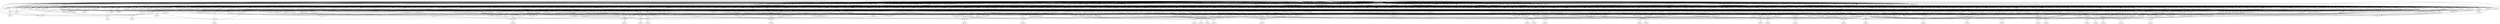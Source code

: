 digraph G {
    "new_n83_" -> "o_1_";
    "new_n84_" -> "o_1_";
    "new_n74_" -> "o_1_";
    "new_n82_" -> "o_1_";
    "new_n75_" -> "new_n74_";
    "new_n81_" -> "new_n74_";
    "new_n78_" -> "new_n74_";
    "new_n76_" -> "new_n75_";
    "new_n77_" -> "new_n75_";
    "i_7_" -> "new_n76_";
    "i_5_" -> "new_n76_";
    "i_6_" -> "new_n76_";
    "i_3_" -> "new_n76_";
    "i_4_" -> "new_n76_";
    "i_2_" -> "new_n77_";
    "i_0_" -> "new_n77_";
    "i_1_" -> "new_n77_";
    "i_0_" -> "new_n78_";
    "i_1_" -> "new_n78_";
    "i_2_" -> "new_n78_";
    "new_n80_" -> "new_n78_";
    "new_n79_" -> "new_n78_";
    "i_7_" -> "new_n79_";
    "i_6_" -> "new_n79_";
    "i_5_" -> "new_n80_";
    "i_3_" -> "new_n80_";
    "i_4_" -> "new_n80_";
    "i_7_" -> "new_n81_";
    "i_5_" -> "new_n81_";
    "i_6_" -> "new_n81_";
    "i_4_" -> "new_n81_";
    "i_3_" -> "new_n81_";
    "i_1_" -> "new_n82_";
    "i_0_" -> "new_n82_";
    "i_2_" -> "new_n82_";
    "new_n79_" -> "new_n82_";
    "new_n80_" -> "new_n82_";
    "i_7_" -> "new_n83_";
    "i_5_" -> "new_n83_";
    "i_6_" -> "new_n83_";
    "i_3_" -> "new_n83_";
    "i_4_" -> "new_n83_";
    "i_7_" -> "new_n84_";
    "i_5_" -> "new_n84_";
    "i_6_" -> "new_n84_";
    "i_3_" -> "new_n84_";
    "i_4_" -> "new_n84_";
    "new_n88_" -> "o_19_";
    "new_n87_" -> "o_19_";
    "new_n86_" -> "o_19_";
    "i_1_" -> "new_n86_";
    "i_2_" -> "new_n86_";
    "i_0_" -> "new_n86_";
    "i_5_" -> "new_n87_";
    "i_6_" -> "new_n87_";
    "i_3_" -> "new_n87_";
    "i_4_" -> "new_n87_";
    "i_6_" -> "new_n88_";
    "i_5_" -> "new_n88_";
    "i_3_" -> "new_n88_";
    "i_4_" -> "new_n88_";
    "new_n90_" -> "o_2_";
    "new_n79_" -> "o_2_";
    "i_0_" -> "o_2_";
    "i_1_" -> "o_2_";
    "i_2_" -> "o_2_";
    "i_3_" -> "new_n90_";
    "i_4_" -> "new_n90_";
    "i_5_" -> "new_n90_";
    "new_n92_" -> "o_0_";
    "new_n104_" -> "o_0_";
    "new_n110_" -> "o_0_";
    "new_n111_" -> "o_0_";
    "new_n113_" -> "o_0_";
    "new_n103_" -> "new_n92_";
    "i_1_" -> "new_n92_";
    "i_0_" -> "new_n92_";
    "i_2_" -> "new_n92_";
    "new_n93_" -> "new_n92_";
    "new_n96_" -> "new_n93_";
    "new_n94_" -> "new_n93_";
    "i_6_" -> "new_n93_";
    "new_n101_" -> "new_n93_";
    "o_6_" -> "new_n93_";
    "new_n80_" -> "new_n94_";
    "new_n95_" -> "new_n94_";
    "i_1_" -> "new_n95_";
    "i_2_" -> "new_n95_";
    "i_0_" -> "new_n95_";
    "new_n97_" -> "new_n96_";
    "new_n77_" -> "new_n96_";
    "i_5_" -> "new_n97_";
    "i_4_" -> "new_n97_";
    "i_3_" -> "new_n97_";
    "new_n99_" -> "o_6_";
    "new_n100_" -> "o_6_";
    "i_1_" -> "new_n99_";
    "i_0_" -> "new_n99_";
    "i_2_" -> "new_n99_";
    "i_5_" -> "new_n100_";
    "i_6_" -> "new_n100_";
    "i_4_" -> "new_n100_";
    "i_3_" -> "new_n100_";
    "new_n102_" -> "new_n101_";
    "new_n100_" -> "new_n101_";
    "i_2_" -> "new_n102_";
    "i_1_" -> "new_n102_";
    "i_0_" -> "new_n102_";
    "i_5_" -> "new_n103_";
    "i_6_" -> "new_n103_";
    "i_3_" -> "new_n103_";
    "i_4_" -> "new_n103_";
    "new_n109_" -> "new_n104_";
    "new_n81_" -> "new_n104_";
    "new_n108_" -> "new_n104_";
    "o_21_" -> "new_n104_";
    "new_n107_" -> "new_n104_";
    "new_n100_" -> "o_21_";
    "new_n106_" -> "o_21_";
    "i_1_" -> "new_n106_";
    "i_2_" -> "new_n106_";
    "i_0_" -> "new_n106_";
    "new_n77_" -> "new_n107_";
    "new_n103_" -> "new_n107_";
    "new_n79_" -> "new_n108_";
    "new_n97_" -> "new_n108_";
    "new_n86_" -> "new_n108_";
    "i_1_" -> "new_n109_";
    "i_2_" -> "new_n109_";
    "i_0_" -> "new_n109_";
    "new_n109_" -> "new_n110_";
    "i_7_" -> "new_n110_";
    "new_n95_" -> "new_n110_";
    "i_6_" -> "new_n110_";
    "new_n97_" -> "new_n110_";
    "new_n106_" -> "new_n111_";
    "new_n103_" -> "new_n111_";
    "new_n112_" -> "new_n111_";
    "new_n100_" -> "new_n111_";
    "i_0_" -> "new_n112_";
    "i_2_" -> "new_n112_";
    "i_1_" -> "new_n112_";
    "new_n97_" -> "new_n113_";
    "i_7_" -> "new_n113_";
    "new_n80_" -> "new_n113_";
    "i_6_" -> "new_n113_";
    "new_n86_" -> "new_n113_";
    "new_n115_" -> "o_29_";
    "new_n116_" -> "o_29_";
    "new_n80_" -> "new_n115_";
    "new_n86_" -> "new_n115_";
    "i_6_" -> "new_n116_";
    "i_7_" -> "new_n116_";
    "new_n118_" -> "o_60_";
    "new_n142_" -> "o_60_";
    "new_n161_" -> "o_60_";
    "new_n179_" -> "o_60_";
    "new_n192_" -> "o_60_";
    "new_n119_" -> "new_n118_";
    "new_n127_" -> "new_n118_";
    "new_n132_" -> "new_n118_";
    "new_n139_" -> "new_n118_";
    "new_n86_" -> "new_n119_";
    "new_n125_" -> "new_n119_";
    "new_n120_" -> "new_n119_";
    "new_n123_" -> "new_n119_";
    "new_n121_" -> "new_n119_";
    "new_n97_" -> "new_n120_";
    "new_n86_" -> "new_n120_";
    "new_n116_" -> "new_n120_";
    "i_7_" -> "new_n121_";
    "new_n97_" -> "new_n121_";
    "i_6_" -> "new_n121_";
    "new_n122_" -> "new_n121_";
    "new_n86_" -> "new_n121_";
    "i_4_" -> "new_n122_";
    "i_3_" -> "new_n122_";
    "i_5_" -> "new_n122_";
    "i_7_" -> "new_n123_";
    "new_n97_" -> "new_n123_";
    "new_n124_" -> "new_n123_";
    "i_6_" -> "new_n123_";
    "new_n86_" -> "new_n123_";
    "i_3_" -> "new_n124_";
    "i_5_" -> "new_n124_";
    "i_4_" -> "new_n124_";
    "i_6_" -> "new_n125_";
    "new_n124_" -> "new_n125_";
    "new_n126_" -> "new_n125_";
    "i_5_" -> "new_n126_";
    "i_3_" -> "new_n126_";
    "i_4_" -> "new_n126_";
    "new_n131_" -> "new_n127_";
    "new_n99_" -> "new_n127_";
    "new_n128_" -> "new_n127_";
    "new_n130_" -> "new_n127_";
    "new_n129_" -> "new_n127_";
    "new_n97_" -> "new_n128_";
    "new_n124_" -> "new_n128_";
    "i_7_" -> "new_n128_";
    "i_6_" -> "new_n128_";
    "new_n99_" -> "new_n128_";
    "new_n80_" -> "new_n129_";
    "i_7_" -> "new_n129_";
    "new_n90_" -> "new_n129_";
    "i_6_" -> "new_n129_";
    "new_n99_" -> "new_n129_";
    "i_7_" -> "new_n130_";
    "new_n126_" -> "new_n130_";
    "new_n90_" -> "new_n130_";
    "i_6_" -> "new_n130_";
    "new_n99_" -> "new_n130_";
    "i_4_" -> "new_n131_";
    "i_3_" -> "new_n131_";
    "i_6_" -> "new_n131_";
    "i_7_" -> "new_n131_";
    "i_5_" -> "new_n131_";
    "new_n138_" -> "new_n132_";
    "new_n86_" -> "new_n132_";
    "new_n133_" -> "new_n132_";
    "new_n135_" -> "new_n132_";
    "new_n122_" -> "new_n133_";
    "i_7_" -> "new_n133_";
    "new_n134_" -> "new_n133_";
    "i_6_" -> "new_n133_";
    "new_n86_" -> "new_n133_";
    "i_5_" -> "new_n134_";
    "i_3_" -> "new_n134_";
    "i_4_" -> "new_n134_";
    "new_n79_" -> "new_n135_";
    "new_n136_" -> "new_n135_";
    "new_n86_" -> "new_n135_";
    "new_n137_" -> "new_n135_";
    "new_n99_" -> "new_n135_";
    "i_5_" -> "new_n136_";
    "i_3_" -> "new_n136_";
    "i_4_" -> "new_n136_";
    "i_6_" -> "new_n137_";
    "i_7_" -> "new_n137_";
    "i_5_" -> "new_n137_";
    "i_3_" -> "new_n137_";
    "i_4_" -> "new_n137_";
    "i_7_" -> "new_n138_";
    "i_6_" -> "new_n138_";
    "i_5_" -> "new_n138_";
    "i_3_" -> "new_n138_";
    "i_4_" -> "new_n138_";
    "new_n141_" -> "new_n139_";
    "new_n140_" -> "new_n139_";
    "new_n115_" -> "new_n139_";
    "new_n86_" -> "new_n140_";
    "new_n90_" -> "new_n140_";
    "i_7_" -> "new_n141_";
    "i_6_" -> "new_n141_";
    "o_15_" -> "new_n142_";
    "new_n148_" -> "new_n142_";
    "new_n150_" -> "new_n142_";
    "new_n154_" -> "new_n142_";
    "new_n143_" -> "new_n142_";
    "new_n145_" -> "new_n143_";
    "new_n147_" -> "new_n143_";
    "new_n109_" -> "new_n143_";
    "new_n144_" -> "new_n143_";
    "new_n146_" -> "new_n143_";
    "i_7_" -> "new_n144_";
    "new_n97_" -> "new_n144_";
    "new_n124_" -> "new_n144_";
    "i_6_" -> "new_n144_";
    "new_n109_" -> "new_n144_";
    "new_n141_" -> "new_n145_";
    "new_n126_" -> "new_n145_";
    "new_n80_" -> "new_n146_";
    "i_6_" -> "new_n146_";
    "new_n90_" -> "new_n146_";
    "i_7_" -> "new_n146_";
    "new_n109_" -> "new_n146_";
    "i_7_" -> "new_n147_";
    "i_3_" -> "new_n147_";
    "i_5_" -> "new_n147_";
    "i_6_" -> "new_n147_";
    "i_4_" -> "new_n147_";
    "new_n122_" -> "new_n148_";
    "new_n149_" -> "new_n148_";
    "new_n138_" -> "new_n148_";
    "new_n77_" -> "new_n148_";
    "i_7_" -> "new_n148_";
    "i_6_" -> "new_n149_";
    "new_n134_" -> "new_n149_";
    "new_n151_" -> "new_n150_";
    "new_n153_" -> "new_n150_";
    "new_n152_" -> "new_n151_";
    "new_n76_" -> "new_n151_";
    "i_0_" -> "new_n151_";
    "i_2_" -> "new_n151_";
    "i_1_" -> "new_n151_";
    "i_7_" -> "new_n152_";
    "i_5_" -> "new_n152_";
    "i_6_" -> "new_n152_";
    "i_3_" -> "new_n152_";
    "i_4_" -> "new_n152_";
    "i_7_" -> "new_n153_";
    "i_6_" -> "new_n153_";
    "new_n136_" -> "new_n153_";
    "new_n112_" -> "new_n153_";
    "new_n134_" -> "new_n153_";
    "new_n158_" -> "new_n154_";
    "new_n109_" -> "new_n154_";
    "new_n155_" -> "new_n154_";
    "new_n156_" -> "new_n154_";
    "new_n122_" -> "new_n155_";
    "new_n97_" -> "new_n155_";
    "i_7_" -> "new_n155_";
    "i_6_" -> "new_n155_";
    "new_n109_" -> "new_n155_";
    "i_4_" -> "new_n156_";
    "i_7_" -> "new_n156_";
    "i_6_" -> "new_n156_";
    "new_n157_" -> "new_n156_";
    "new_n109_" -> "new_n156_";
    "i_5_" -> "new_n157_";
    "i_3_" -> "new_n157_";
    "i_7_" -> "new_n158_";
    "i_4_" -> "new_n158_";
    "i_6_" -> "new_n158_";
    "i_5_" -> "new_n158_";
    "i_3_" -> "new_n158_";
    "new_n112_" -> "o_15_";
    "new_n160_" -> "o_15_";
    "i_4_" -> "new_n160_";
    "i_5_" -> "new_n160_";
    "i_6_" -> "new_n160_";
    "i_3_" -> "new_n160_";
    "i_7_" -> "new_n160_";
    "new_n162_" -> "new_n161_";
    "new_n169_" -> "new_n161_";
    "new_n171_" -> "new_n161_";
    "new_n174_" -> "new_n161_";
    "new_n178_" -> "new_n161_";
    "new_n94_" -> "new_n162_";
    "new_n163_" -> "new_n162_";
    "new_n166_" -> "new_n162_";
    "new_n165_" -> "new_n162_";
    "new_n167_" -> "new_n162_";
    "new_n95_" -> "new_n163_";
    "new_n164_" -> "new_n163_";
    "i_7_" -> "new_n164_";
    "i_6_" -> "new_n164_";
    "i_3_" -> "new_n164_";
    "i_4_" -> "new_n164_";
    "i_5_" -> "new_n164_";
    "new_n124_" -> "new_n165_";
    "i_6_" -> "new_n165_";
    "new_n97_" -> "new_n165_";
    "new_n77_" -> "new_n165_";
    "i_6_" -> "new_n166_";
    "new_n124_" -> "new_n166_";
    "new_n126_" -> "new_n166_";
    "new_n77_" -> "new_n166_";
    "new_n90_" -> "new_n167_";
    "new_n79_" -> "new_n167_";
    "new_n77_" -> "new_n167_";
    "new_n80_" -> "new_n167_";
    "new_n168_" -> "new_n167_";
    "i_1_" -> "new_n168_";
    "i_0_" -> "new_n168_";
    "i_3_" -> "new_n168_";
    "i_2_" -> "new_n168_";
    "i_4_" -> "new_n168_";
    "new_n141_" -> "new_n169_";
    "new_n106_" -> "new_n169_";
    "new_n136_" -> "new_n169_";
    "new_n170_" -> "new_n169_";
    "new_n95_" -> "new_n170_";
    "new_n116_" -> "new_n170_";
    "new_n80_" -> "new_n170_";
    "new_n102_" -> "new_n170_";
    "new_n90_" -> "new_n170_";
    "new_n172_" -> "new_n171_";
    "o_7_" -> "new_n171_";
    "new_n79_" -> "new_n172_";
    "new_n102_" -> "new_n172_";
    "new_n136_" -> "new_n172_";
    "new_n77_" -> "o_7_";
    "new_n90_" -> "o_7_";
    "new_n141_" -> "o_7_";
    "new_n175_" -> "new_n174_";
    "new_n176_" -> "new_n174_";
    "new_n177_" -> "new_n174_";
    "new_n79_" -> "new_n175_";
    "new_n80_" -> "new_n175_";
    "new_n106_" -> "new_n175_";
    "i_7_" -> "new_n176_";
    "new_n122_" -> "new_n176_";
    "new_n97_" -> "new_n176_";
    "i_6_" -> "new_n176_";
    "new_n99_" -> "new_n176_";
    "i_6_" -> "new_n177_";
    "new_n126_" -> "new_n177_";
    "new_n90_" -> "new_n177_";
    "i_7_" -> "new_n177_";
    "new_n106_" -> "new_n177_";
    "new_n106_" -> "new_n178_";
    "new_n152_" -> "new_n178_";
    "new_n109_" -> "new_n178_";
    "new_n103_" -> "new_n178_";
    "new_n101_" -> "new_n179_";
    "new_n190_" -> "new_n179_";
    "new_n180_" -> "new_n179_";
    "new_n189_" -> "new_n179_";
    "new_n184_" -> "new_n179_";
    "new_n181_" -> "new_n180_";
    "new_n183_" -> "new_n180_";
    "new_n90_" -> "new_n181_";
    "new_n182_" -> "new_n181_";
    "new_n97_" -> "new_n181_";
    "new_n95_" -> "new_n181_";
    "i_7_" -> "new_n182_";
    "i_6_" -> "new_n182_";
    "new_n122_" -> "new_n183_";
    "new_n90_" -> "new_n183_";
    "new_n141_" -> "new_n183_";
    "new_n95_" -> "new_n183_";
    "new_n188_" -> "new_n184_";
    "new_n109_" -> "new_n184_";
    "new_n185_" -> "new_n184_";
    "new_n187_" -> "new_n184_";
    "new_n99_" -> "new_n185_";
    "new_n122_" -> "new_n185_";
    "new_n77_" -> "new_n185_";
    "new_n90_" -> "new_n185_";
    "new_n186_" -> "new_n185_";
    "i_7_" -> "new_n186_";
    "i_6_" -> "new_n186_";
    "new_n122_" -> "new_n187_";
    "new_n97_" -> "new_n187_";
    "i_7_" -> "new_n187_";
    "i_6_" -> "new_n187_";
    "new_n102_" -> "new_n187_";
    "i_6_" -> "new_n188_";
    "i_5_" -> "new_n188_";
    "i_3_" -> "new_n188_";
    "i_4_" -> "new_n188_";
    "i_7_" -> "new_n189_";
    "new_n97_" -> "new_n189_";
    "i_6_" -> "new_n189_";
    "new_n122_" -> "new_n189_";
    "new_n112_" -> "new_n189_";
    "new_n191_" -> "new_n190_";
    "new_n95_" -> "new_n190_";
    "i_5_" -> "new_n191_";
    "i_6_" -> "new_n191_";
    "i_7_" -> "new_n191_";
    "i_4_" -> "new_n191_";
    "i_3_" -> "new_n191_";
    "new_n207_" -> "new_n192_";
    "new_n201_" -> "new_n192_";
    "new_n205_" -> "new_n192_";
    "new_n193_" -> "new_n192_";
    "new_n208_" -> "new_n192_";
    "new_n198_" -> "new_n193_";
    "new_n195_" -> "new_n193_";
    "new_n196_" -> "new_n193_";
    "new_n194_" -> "new_n193_";
    "new_n199_" -> "new_n193_";
    "new_n124_" -> "new_n194_";
    "i_7_" -> "new_n194_";
    "new_n97_" -> "new_n194_";
    "i_6_" -> "new_n194_";
    "new_n112_" -> "new_n194_";
    "new_n80_" -> "new_n195_";
    "new_n90_" -> "new_n195_";
    "i_7_" -> "new_n195_";
    "i_6_" -> "new_n195_";
    "new_n112_" -> "new_n195_";
    "new_n126_" -> "new_n196_";
    "new_n79_" -> "new_n196_";
    "new_n197_" -> "new_n196_";
    "new_n112_" -> "new_n196_";
    "i_3_" -> "new_n197_";
    "i_4_" -> "new_n197_";
    "i_6_" -> "new_n197_";
    "i_7_" -> "new_n197_";
    "i_5_" -> "new_n197_";
    "new_n131_" -> "new_n198_";
    "new_n112_" -> "new_n198_";
    "new_n77_" -> "new_n199_";
    "new_n200_" -> "new_n199_";
    "new_n112_" -> "new_n199_";
    "new_n137_" -> "new_n199_";
    "i_6_" -> "new_n200_";
    "i_7_" -> "new_n200_";
    "i_5_" -> "new_n200_";
    "i_3_" -> "new_n200_";
    "i_4_" -> "new_n200_";
    "new_n204_" -> "new_n201_";
    "new_n203_" -> "new_n201_";
    "new_n202_" -> "new_n201_";
    "new_n97_" -> "new_n202_";
    "i_7_" -> "new_n202_";
    "i_6_" -> "new_n202_";
    "new_n122_" -> "new_n202_";
    "new_n106_" -> "new_n202_";
    "i_6_" -> "new_n203_";
    "i_7_" -> "new_n203_";
    "new_n97_" -> "new_n203_";
    "new_n106_" -> "new_n203_";
    "new_n134_" -> "new_n204_";
    "new_n106_" -> "new_n204_";
    "new_n138_" -> "new_n205_";
    "new_n102_" -> "new_n205_";
    "new_n206_" -> "new_n205_";
    "new_n122_" -> "new_n206_";
    "i_6_" -> "new_n206_";
    "new_n134_" -> "new_n206_";
    "i_7_" -> "new_n206_";
    "new_n102_" -> "new_n206_";
    "new_n97_" -> "new_n207_";
    "new_n106_" -> "new_n207_";
    "new_n182_" -> "new_n207_";
    "new_n124_" -> "new_n208_";
    "new_n79_" -> "new_n208_";
    "new_n106_" -> "new_n208_";
    "new_n100_" -> "new_n208_";
    "new_n209_" -> "new_n208_";
    "i_7_" -> "new_n209_";
    "i_3_" -> "new_n209_";
    "i_6_" -> "new_n209_";
    "i_5_" -> "new_n209_";
    "i_4_" -> "new_n209_";
    "new_n211_" -> "o_39_";
    "new_n238_" -> "o_39_";
    "new_n251_" -> "o_39_";
    "new_n262_" -> "o_39_";
    "new_n193_" -> "o_39_";
    "new_n212_" -> "new_n211_";
    "new_n218_" -> "new_n211_";
    "new_n224_" -> "new_n211_";
    "new_n228_" -> "new_n211_";
    "new_n231_" -> "new_n211_";
    "new_n163_" -> "new_n212_";
    "o_8_" -> "new_n212_";
    "new_n216_" -> "new_n212_";
    "new_n214_" -> "new_n212_";
    "new_n217_" -> "new_n212_";
    "new_n95_" -> "o_8_";
    "new_n197_" -> "o_8_";
    "new_n215_" -> "new_n214_";
    "new_n102_" -> "new_n214_";
    "new_n80_" -> "new_n214_";
    "new_n95_" -> "new_n214_";
    "i_7_" -> "new_n215_";
    "i_6_" -> "new_n215_";
    "i_5_" -> "new_n215_";
    "i_3_" -> "new_n215_";
    "i_4_" -> "new_n215_";
    "new_n209_" -> "new_n216_";
    "new_n95_" -> "new_n216_";
    "new_n126_" -> "new_n217_";
    "i_7_" -> "new_n217_";
    "new_n90_" -> "new_n217_";
    "i_6_" -> "new_n217_";
    "new_n95_" -> "new_n217_";
    "new_n219_" -> "new_n218_";
    "o_11_" -> "new_n218_";
    "new_n220_" -> "new_n218_";
    "new_n223_" -> "new_n218_";
    "new_n109_" -> "new_n219_";
    "new_n152_" -> "new_n219_";
    "new_n182_" -> "new_n220_";
    "new_n157_" -> "new_n220_";
    "new_n109_" -> "new_n220_";
    "new_n221_" -> "new_n220_";
    "new_n158_" -> "new_n220_";
    "i_6_" -> "new_n221_";
    "i_5_" -> "new_n221_";
    "i_3_" -> "new_n221_";
    "i_4_" -> "new_n221_";
    "new_n102_" -> "o_11_";
    "new_n197_" -> "o_11_";
    "i_7_" -> "new_n223_";
    "i_6_" -> "new_n223_";
    "new_n90_" -> "new_n223_";
    "new_n102_" -> "new_n223_";
    "new_n80_" -> "new_n223_";
    "new_n79_" -> "new_n224_";
    "new_n225_" -> "new_n224_";
    "new_n190_" -> "new_n224_";
    "new_n227_" -> "new_n224_";
    "new_n226_" -> "new_n224_";
    "new_n141_" -> "new_n225_";
    "new_n122_" -> "new_n225_";
    "new_n95_" -> "new_n225_";
    "new_n124_" -> "new_n226_";
    "new_n81_" -> "new_n226_";
    "new_n109_" -> "new_n226_";
    "new_n141_" -> "new_n226_";
    "new_n79_" -> "new_n227_";
    "new_n124_" -> "new_n227_";
    "new_n97_" -> "new_n227_";
    "new_n95_" -> "new_n227_";
    "new_n81_" -> "new_n228_";
    "new_n102_" -> "new_n228_";
    "new_n229_" -> "new_n228_";
    "new_n83_" -> "new_n229_";
    "new_n230_" -> "new_n229_";
    "new_n102_" -> "new_n229_";
    "i_6_" -> "new_n230_";
    "i_7_" -> "new_n230_";
    "i_5_" -> "new_n230_";
    "i_4_" -> "new_n230_";
    "i_3_" -> "new_n230_";
    "new_n233_" -> "new_n231_";
    "new_n235_" -> "new_n231_";
    "new_n234_" -> "new_n231_";
    "new_n232_" -> "new_n231_";
    "new_n236_" -> "new_n231_";
    "new_n97_" -> "new_n232_";
    "new_n122_" -> "new_n232_";
    "i_7_" -> "new_n232_";
    "i_6_" -> "new_n232_";
    "new_n102_" -> "new_n232_";
    "new_n141_" -> "new_n233_";
    "new_n134_" -> "new_n233_";
    "new_n102_" -> "new_n233_";
    "i_6_" -> "new_n234_";
    "i_7_" -> "new_n234_";
    "new_n97_" -> "new_n234_";
    "new_n109_" -> "new_n234_";
    "new_n102_" -> "new_n235_";
    "new_n100_" -> "new_n235_";
    "i_7_" -> "new_n235_";
    "new_n102_" -> "new_n236_";
    "new_n182_" -> "new_n236_";
    "new_n97_" -> "new_n236_";
    "new_n237_" -> "new_n236_";
    "new_n109_" -> "new_n236_";
    "i_6_" -> "new_n237_";
    "i_4_" -> "new_n237_";
    "i_7_" -> "new_n237_";
    "i_3_" -> "new_n237_";
    "i_5_" -> "new_n237_";
    "new_n239_" -> "new_n238_";
    "new_n243_" -> "new_n238_";
    "new_n246_" -> "new_n238_";
    "new_n249_" -> "new_n238_";
    "new_n158_" -> "new_n239_";
    "new_n77_" -> "new_n239_";
    "new_n240_" -> "new_n239_";
    "i_7_" -> "new_n240_";
    "new_n106_" -> "new_n240_";
    "new_n241_" -> "new_n240_";
    "new_n242_" -> "new_n240_";
    "new_n97_" -> "new_n240_";
    "i_5_" -> "new_n241_";
    "i_3_" -> "new_n241_";
    "i_4_" -> "new_n241_";
    "i_6_" -> "new_n241_";
    "i_0_" -> "new_n242_";
    "i_1_" -> "new_n242_";
    "i_2_" -> "new_n242_";
    "i_6_" -> "new_n242_";
    "new_n138_" -> "new_n243_";
    "new_n77_" -> "new_n243_";
    "new_n244_" -> "new_n243_";
    "new_n203_" -> "new_n243_";
    "new_n245_" -> "new_n243_";
    "new_n221_" -> "new_n244_";
    "new_n99_" -> "new_n244_";
    "i_7_" -> "new_n245_";
    "i_6_" -> "new_n245_";
    "new_n106_" -> "new_n245_";
    "new_n122_" -> "new_n245_";
    "new_n122_" -> "new_n246_";
    "new_n99_" -> "new_n246_";
    "new_n79_" -> "new_n246_";
    "new_n248_" -> "new_n246_";
    "new_n247_" -> "new_n246_";
    "new_n112_" -> "new_n247_";
    "new_n237_" -> "new_n247_";
    "new_n186_" -> "new_n248_";
    "new_n122_" -> "new_n248_";
    "new_n77_" -> "new_n248_";
    "new_n124_" -> "new_n249_";
    "new_n103_" -> "new_n249_";
    "new_n106_" -> "new_n249_";
    "new_n250_" -> "new_n249_";
    "i_6_" -> "new_n250_";
    "new_n90_" -> "new_n250_";
    "new_n106_" -> "new_n250_";
    "i_7_" -> "new_n250_";
    "new_n252_" -> "new_n251_";
    "new_n258_" -> "new_n251_";
    "new_n260_" -> "new_n251_";
    "new_n261_" -> "new_n251_";
    "new_n255_" -> "new_n252_";
    "new_n254_" -> "new_n252_";
    "new_n253_" -> "new_n252_";
    "new_n257_" -> "new_n252_";
    "new_n126_" -> "new_n253_";
    "new_n80_" -> "new_n253_";
    "i_7_" -> "new_n253_";
    "i_6_" -> "new_n253_";
    "new_n86_" -> "new_n253_";
    "new_n141_" -> "new_n254_";
    "new_n80_" -> "new_n254_";
    "new_n86_" -> "new_n254_";
    "new_n90_" -> "new_n254_";
    "new_n131_" -> "new_n254_";
    "new_n86_" -> "new_n255_";
    "new_n256_" -> "new_n255_";
    "i_7_" -> "new_n255_";
    "i_6_" -> "new_n256_";
    "i_4_" -> "new_n256_";
    "i_3_" -> "new_n256_";
    "i_5_" -> "new_n256_";
    "new_n124_" -> "new_n257_";
    "new_n141_" -> "new_n257_";
    "new_n97_" -> "new_n257_";
    "new_n86_" -> "new_n257_";
    "new_n186_" -> "new_n258_";
    "new_n124_" -> "new_n258_";
    "new_n259_" -> "new_n258_";
    "new_n106_" -> "new_n258_";
    "new_n126_" -> "new_n259_";
    "new_n124_" -> "new_n259_";
    "new_n79_" -> "new_n259_";
    "i_7_" -> "new_n260_";
    "new_n126_" -> "new_n260_";
    "new_n90_" -> "new_n260_";
    "i_6_" -> "new_n260_";
    "new_n106_" -> "new_n260_";
    "new_n122_" -> "new_n261_";
    "i_7_" -> "new_n261_";
    "new_n134_" -> "new_n261_";
    "i_6_" -> "new_n261_";
    "new_n106_" -> "new_n261_";
    "new_n263_" -> "new_n262_";
    "new_n268_" -> "new_n262_";
    "new_n270_" -> "new_n262_";
    "new_n273_" -> "new_n262_";
    "new_n277_" -> "new_n262_";
    "new_n264_" -> "new_n263_";
    "new_n265_" -> "new_n263_";
    "new_n266_" -> "new_n263_";
    "new_n267_" -> "new_n263_";
    "new_n99_" -> "new_n264_";
    "new_n90_" -> "new_n264_";
    "i_6_" -> "new_n264_";
    "i_7_" -> "new_n264_";
    "new_n122_" -> "new_n265_";
    "i_6_" -> "new_n265_";
    "new_n134_" -> "new_n265_";
    "new_n86_" -> "new_n265_";
    "new_n90_" -> "new_n266_";
    "new_n80_" -> "new_n266_";
    "i_7_" -> "new_n266_";
    "i_6_" -> "new_n266_";
    "new_n99_" -> "new_n266_";
    "new_n103_" -> "new_n267_";
    "new_n99_" -> "new_n267_";
    "new_n86_" -> "new_n267_";
    "new_n136_" -> "new_n267_";
    "new_n99_" -> "new_n268_";
    "new_n125_" -> "new_n268_";
    "new_n269_" -> "new_n268_";
    "new_n124_" -> "new_n269_";
    "i_6_" -> "new_n269_";
    "new_n97_" -> "new_n269_";
    "i_7_" -> "new_n269_";
    "new_n99_" -> "new_n269_";
    "new_n271_" -> "new_n270_";
    "new_n272_" -> "new_n270_";
    "i_7_" -> "new_n271_";
    "i_6_" -> "new_n271_";
    "new_n134_" -> "new_n271_";
    "new_n112_" -> "new_n271_";
    "new_n136_" -> "new_n271_";
    "i_7_" -> "new_n272_";
    "new_n134_" -> "new_n272_";
    "new_n122_" -> "new_n272_";
    "i_6_" -> "new_n272_";
    "new_n112_" -> "new_n272_";
    "new_n274_" -> "new_n273_";
    "new_n275_" -> "new_n273_";
    "new_n276_" -> "new_n273_";
    "new_n99_" -> "new_n274_";
    "new_n136_" -> "new_n274_";
    "i_6_" -> "new_n274_";
    "new_n77_" -> "new_n274_";
    "new_n76_" -> "new_n274_";
    "new_n80_" -> "new_n275_";
    "new_n79_" -> "new_n275_";
    "new_n77_" -> "new_n275_";
    "new_n87_" -> "new_n275_";
    "new_n90_" -> "new_n275_";
    "new_n97_" -> "new_n276_";
    "new_n88_" -> "new_n276_";
    "new_n77_" -> "new_n276_";
    "new_n278_" -> "new_n277_";
    "new_n279_" -> "new_n277_";
    "new_n280_" -> "new_n277_";
    "new_n200_" -> "new_n278_";
    "new_n138_" -> "new_n278_";
    "new_n137_" -> "new_n278_";
    "new_n109_" -> "new_n278_";
    "new_n106_" -> "new_n278_";
    "new_n90_" -> "new_n279_";
    "i_6_" -> "new_n279_";
    "new_n126_" -> "new_n279_";
    "i_7_" -> "new_n279_";
    "new_n109_" -> "new_n279_";
    "new_n80_" -> "new_n280_";
    "i_7_" -> "new_n280_";
    "new_n90_" -> "new_n280_";
    "i_6_" -> "new_n280_";
    "new_n109_" -> "new_n280_";
    "new_n282_" -> "o_38_";
    "new_n301_" -> "o_38_";
    "new_n310_" -> "o_38_";
    "new_n316_" -> "o_38_";
    "new_n283_" -> "new_n282_";
    "new_n284_" -> "new_n282_";
    "new_n288_" -> "new_n282_";
    "new_n294_" -> "new_n282_";
    "new_n296_" -> "new_n282_";
    "o_8_" -> "new_n283_";
    "new_n216_" -> "new_n283_";
    "new_n217_" -> "new_n283_";
    "i_6_" -> "new_n284_";
    "new_n285_" -> "new_n284_";
    "new_n287_" -> "new_n284_";
    "new_n286_" -> "new_n284_";
    "new_n95_" -> "new_n285_";
    "new_n124_" -> "new_n285_";
    "new_n124_" -> "new_n286_";
    "new_n116_" -> "new_n286_";
    "new_n191_" -> "new_n286_";
    "new_n95_" -> "new_n286_";
    "new_n141_" -> "new_n287_";
    "new_n122_" -> "new_n287_";
    "new_n97_" -> "new_n287_";
    "new_n95_" -> "new_n287_";
    "new_n289_" -> "new_n288_";
    "new_n291_" -> "new_n288_";
    "new_n206_" -> "new_n288_";
    "new_n292_" -> "new_n288_";
    "new_n293_" -> "new_n288_";
    "new_n290_" -> "new_n289_";
    "new_n256_" -> "new_n289_";
    "new_n102_" -> "new_n289_";
    "i_5_" -> "new_n290_";
    "i_4_" -> "new_n290_";
    "i_6_" -> "new_n290_";
    "i_3_" -> "new_n290_";
    "i_7_" -> "new_n290_";
    "new_n230_" -> "new_n291_";
    "new_n102_" -> "new_n291_";
    "i_6_" -> "new_n291_";
    "new_n164_" -> "new_n292_";
    "new_n102_" -> "new_n292_";
    "new_n136_" -> "new_n292_";
    "new_n80_" -> "new_n292_";
    "new_n95_" -> "new_n292_";
    "i_7_" -> "new_n293_";
    "i_6_" -> "new_n293_";
    "new_n97_" -> "new_n293_";
    "new_n102_" -> "new_n293_";
    "new_n124_" -> "new_n293_";
    "new_n221_" -> "new_n294_";
    "new_n158_" -> "new_n294_";
    "new_n109_" -> "new_n294_";
    "new_n295_" -> "new_n294_";
    "i_4_" -> "new_n295_";
    "i_7_" -> "new_n295_";
    "i_6_" -> "new_n295_";
    "new_n157_" -> "new_n295_";
    "new_n109_" -> "new_n295_";
    "new_n79_" -> "new_n296_";
    "new_n297_" -> "new_n296_";
    "new_n299_" -> "new_n296_";
    "new_n155_" -> "new_n296_";
    "new_n298_" -> "new_n296_";
    "new_n80_" -> "new_n297_";
    "new_n102_" -> "new_n297_";
    "new_n124_" -> "new_n298_";
    "new_n141_" -> "new_n298_";
    "new_n81_" -> "new_n298_";
    "new_n109_" -> "new_n298_";
    "new_n300_" -> "new_n299_";
    "new_n102_" -> "new_n299_";
    "i_7_" -> "new_n300_";
    "i_3_" -> "new_n300_";
    "i_5_" -> "new_n300_";
    "i_6_" -> "new_n300_";
    "i_4_" -> "new_n300_";
    "new_n127_" -> "new_n301_";
    "new_n302_" -> "new_n301_";
    "new_n304_" -> "new_n301_";
    "new_n308_" -> "new_n301_";
    "new_n309_" -> "new_n301_";
    "new_n137_" -> "new_n302_";
    "new_n109_" -> "new_n302_";
    "new_n303_" -> "new_n302_";
    "new_n280_" -> "new_n302_";
    "new_n279_" -> "new_n302_";
    "new_n141_" -> "new_n303_";
    "new_n109_" -> "new_n303_";
    "new_n124_" -> "new_n303_";
    "new_n113_" -> "new_n304_";
    "new_n305_" -> "new_n304_";
    "new_n306_" -> "new_n304_";
    "new_n307_" -> "new_n304_";
    "new_n80_" -> "new_n305_";
    "new_n141_" -> "new_n305_";
    "new_n90_" -> "new_n305_";
    "new_n86_" -> "new_n305_";
    "new_n97_" -> "new_n306_";
    "i_6_" -> "new_n306_";
    "new_n122_" -> "new_n306_";
    "i_7_" -> "new_n306_";
    "new_n106_" -> "new_n306_";
    "new_n124_" -> "new_n307_";
    "new_n97_" -> "new_n307_";
    "new_n77_" -> "new_n307_";
    "i_6_" -> "new_n307_";
    "new_n131_" -> "new_n307_";
    "new_n97_" -> "new_n308_";
    "i_6_" -> "new_n308_";
    "new_n122_" -> "new_n308_";
    "i_7_" -> "new_n308_";
    "new_n99_" -> "new_n308_";
    "i_7_" -> "new_n309_";
    "new_n87_" -> "new_n309_";
    "new_n77_" -> "new_n309_";
    "new_n90_" -> "new_n309_";
    "new_n80_" -> "new_n309_";
    "new_n270_" -> "new_n310_";
    "new_n311_" -> "new_n310_";
    "new_n315_" -> "new_n310_";
    "new_n209_" -> "new_n311_";
    "new_n112_" -> "new_n311_";
    "new_n314_" -> "new_n311_";
    "new_n312_" -> "new_n311_";
    "new_n313_" -> "new_n311_";
    "new_n90_" -> "new_n312_";
    "i_7_" -> "new_n312_";
    "new_n126_" -> "new_n312_";
    "i_6_" -> "new_n312_";
    "new_n112_" -> "new_n312_";
    "new_n122_" -> "new_n313_";
    "new_n97_" -> "new_n313_";
    "i_7_" -> "new_n313_";
    "i_6_" -> "new_n313_";
    "new_n112_" -> "new_n313_";
    "new_n79_" -> "new_n314_";
    "new_n124_" -> "new_n314_";
    "new_n100_" -> "new_n314_";
    "new_n112_" -> "new_n314_";
    "new_n80_" -> "new_n315_";
    "new_n90_" -> "new_n315_";
    "new_n106_" -> "new_n315_";
    "i_7_" -> "new_n315_";
    "i_6_" -> "new_n315_";
    "new_n317_" -> "new_n316_";
    "new_n132_" -> "new_n316_";
    "new_n318_" -> "new_n316_";
    "new_n121_" -> "new_n316_";
    "new_n86_" -> "new_n317_";
    "new_n125_" -> "new_n317_";
    "new_n123_" -> "new_n317_";
    "new_n321_" -> "new_n318_";
    "new_n322_" -> "new_n318_";
    "new_n319_" -> "new_n318_";
    "new_n320_" -> "new_n318_";
    "new_n324_" -> "new_n318_";
    "new_n77_" -> "new_n319_";
    "new_n136_" -> "new_n319_";
    "new_n112_" -> "new_n319_";
    "new_n103_" -> "new_n319_";
    "i_7_" -> "new_n320_";
    "new_n80_" -> "new_n320_";
    "i_6_" -> "new_n320_";
    "new_n90_" -> "new_n320_";
    "new_n112_" -> "new_n320_";
    "new_n134_" -> "new_n321_";
    "i_7_" -> "new_n321_";
    "new_n136_" -> "new_n321_";
    "i_6_" -> "new_n321_";
    "new_n77_" -> "new_n321_";
    "new_n141_" -> "new_n322_";
    "new_n134_" -> "new_n322_";
    "new_n323_" -> "new_n322_";
    "new_n77_" -> "new_n322_";
    "i_6_" -> "new_n323_";
    "i_7_" -> "new_n323_";
    "i_4_" -> "new_n323_";
    "i_3_" -> "new_n323_";
    "i_5_" -> "new_n323_";
    "i_7_" -> "new_n324_";
    "new_n122_" -> "new_n324_";
    "new_n97_" -> "new_n324_";
    "i_6_" -> "new_n324_";
    "new_n77_" -> "new_n324_";
    "new_n326_" -> "o_25_";
    "new_n182_" -> "o_25_";
    "new_n80_" -> "new_n326_";
    "new_n77_" -> "new_n326_";
    "new_n109_" -> "o_12_";
    "new_n197_" -> "o_12_";
    "new_n329_" -> "o_37_";
    "new_n338_" -> "o_37_";
    "new_n340_" -> "o_37_";
    "new_n344_" -> "o_37_";
    "new_n358_" -> "o_37_";
    "new_n317_" -> "new_n329_";
    "new_n330_" -> "new_n329_";
    "new_n334_" -> "new_n329_";
    "new_n336_" -> "new_n329_";
    "new_n102_" -> "new_n330_";
    "o_3_" -> "new_n330_";
    "new_n333_" -> "new_n330_";
    "new_n332_" -> "new_n330_";
    "new_n79_" -> "o_3_";
    "new_n122_" -> "o_3_";
    "new_n160_" -> "new_n332_";
    "new_n109_" -> "new_n332_";
    "new_n86_" -> "new_n332_";
    "new_n290_" -> "new_n332_";
    "new_n80_" -> "new_n333_";
    "new_n90_" -> "new_n333_";
    "new_n86_" -> "new_n333_";
    "new_n103_" -> "new_n334_";
    "new_n109_" -> "new_n334_";
    "new_n225_" -> "new_n334_";
    "new_n335_" -> "new_n334_";
    "new_n79_" -> "new_n335_";
    "new_n124_" -> "new_n335_";
    "new_n95_" -> "new_n335_";
    "new_n290_" -> "new_n335_";
    "new_n99_" -> "new_n335_";
    "new_n95_" -> "new_n336_";
    "new_n106_" -> "new_n336_";
    "new_n141_" -> "new_n336_";
    "new_n97_" -> "new_n336_";
    "new_n337_" -> "new_n336_";
    "new_n109_" -> "new_n337_";
    "new_n200_" -> "new_n337_";
    "new_n101_" -> "new_n338_";
    "new_n190_" -> "new_n338_";
    "new_n143_" -> "new_n338_";
    "new_n208_" -> "new_n338_";
    "new_n339_" -> "new_n338_";
    "new_n124_" -> "new_n339_";
    "new_n79_" -> "new_n339_";
    "new_n99_" -> "new_n339_";
    "new_n100_" -> "new_n339_";
    "new_n209_" -> "new_n339_";
    "new_n233_" -> "new_n340_";
    "new_n342_" -> "new_n340_";
    "new_n232_" -> "new_n340_";
    "new_n341_" -> "new_n340_";
    "new_n343_" -> "new_n340_";
    "o_15_" -> "new_n341_";
    "new_n175_" -> "new_n341_";
    "new_n153_" -> "new_n341_";
    "new_n151_" -> "new_n341_";
    "new_n177_" -> "new_n341_";
    "o_3_" -> "new_n342_";
    "new_n290_" -> "new_n342_";
    "new_n109_" -> "new_n342_";
    "new_n156_" -> "new_n342_";
    "new_n141_" -> "new_n343_";
    "new_n122_" -> "new_n343_";
    "new_n99_" -> "new_n343_";
    "new_n158_" -> "new_n343_";
    "new_n188_" -> "new_n343_";
    "new_n212_" -> "new_n344_";
    "new_n345_" -> "new_n344_";
    "new_n351_" -> "new_n344_";
    "new_n355_" -> "new_n344_";
    "new_n356_" -> "new_n344_";
    "new_n349_" -> "new_n345_";
    "new_n347_" -> "new_n345_";
    "new_n348_" -> "new_n345_";
    "new_n346_" -> "new_n345_";
    "new_n350_" -> "new_n345_";
    "i_7_" -> "new_n346_";
    "new_n80_" -> "new_n346_";
    "i_6_" -> "new_n346_";
    "new_n90_" -> "new_n346_";
    "new_n99_" -> "new_n346_";
    "new_n87_" -> "new_n347_";
    "new_n197_" -> "new_n347_";
    "new_n99_" -> "new_n347_";
    "new_n86_" -> "new_n348_";
    "new_n136_" -> "new_n348_";
    "new_n80_" -> "new_n348_";
    "new_n99_" -> "new_n348_";
    "i_6_" -> "new_n348_";
    "new_n134_" -> "new_n349_";
    "i_7_" -> "new_n349_";
    "new_n136_" -> "new_n349_";
    "i_6_" -> "new_n349_";
    "new_n86_" -> "new_n349_";
    "i_7_" -> "new_n350_";
    "i_6_" -> "new_n350_";
    "new_n134_" -> "new_n350_";
    "new_n86_" -> "new_n350_";
    "new_n122_" -> "new_n350_";
    "new_n352_" -> "new_n351_";
    "new_n353_" -> "new_n351_";
    "new_n319_" -> "new_n351_";
    "new_n320_" -> "new_n351_";
    "new_n354_" -> "new_n351_";
    "new_n112_" -> "new_n352_";
    "new_n100_" -> "new_n352_";
    "new_n124_" -> "new_n353_";
    "new_n242_" -> "new_n353_";
    "new_n90_" -> "new_n354_";
    "new_n126_" -> "new_n354_";
    "new_n112_" -> "new_n354_";
    "new_n141_" -> "new_n354_";
    "new_n147_" -> "new_n354_";
    "new_n307_" -> "new_n355_";
    "new_n309_" -> "new_n355_";
    "new_n84_" -> "new_n356_";
    "new_n122_" -> "new_n356_";
    "new_n290_" -> "new_n356_";
    "new_n357_" -> "new_n356_";
    "new_n77_" -> "new_n356_";
    "i_6_" -> "new_n357_";
    "i_7_" -> "new_n357_";
    "i_5_" -> "new_n357_";
    "i_3_" -> "new_n357_";
    "i_4_" -> "new_n357_";
    "new_n120_" -> "new_n358_";
    "new_n204_" -> "new_n358_";
    "new_n359_" -> "new_n358_";
    "new_n110_" -> "new_n358_";
    "new_n360_" -> "new_n358_";
    "i_6_" -> "new_n359_";
    "i_7_" -> "new_n359_";
    "new_n112_" -> "new_n359_";
    "new_n122_" -> "new_n359_";
    "new_n221_" -> "new_n360_";
    "new_n109_" -> "new_n360_";
    "new_n290_" -> "new_n360_";
    "new_n256_" -> "new_n360_";
    "new_n112_" -> "new_n360_";
    "new_n109_" -> "o_26_";
    "new_n241_" -> "o_26_";
    "i_7_" -> "o_26_";
    "o_30_" -> "o_26_";
    "new_n80_" -> "o_30_";
    "new_n95_" -> "o_30_";
    "new_n141_" -> "o_30_";
    "new_n364_" -> "o_50_";
    "new_n365_" -> "o_50_";
    "new_n375_" -> "o_50_";
    "new_n380_" -> "o_50_";
    "new_n193_" -> "o_50_";
    "new_n283_" -> "new_n364_";
    "new_n284_" -> "new_n364_";
    "new_n148_" -> "new_n365_";
    "new_n366_" -> "new_n365_";
    "new_n369_" -> "new_n365_";
    "new_n370_" -> "new_n365_";
    "new_n374_" -> "new_n365_";
    "new_n206_" -> "new_n366_";
    "new_n292_" -> "new_n366_";
    "new_n367_" -> "new_n366_";
    "new_n368_" -> "new_n366_";
    "i_7_" -> "new_n367_";
    "i_6_" -> "new_n367_";
    "new_n97_" -> "new_n367_";
    "new_n77_" -> "new_n367_";
    "new_n88_" -> "new_n367_";
    "new_n124_" -> "new_n368_";
    "new_n97_" -> "new_n368_";
    "new_n86_" -> "new_n368_";
    "new_n256_" -> "new_n368_";
    "new_n141_" -> "new_n368_";
    "new_n140_" -> "new_n369_";
    "new_n253_" -> "new_n369_";
    "new_n237_" -> "new_n370_";
    "new_n102_" -> "new_n370_";
    "new_n371_" -> "new_n370_";
    "new_n373_" -> "new_n370_";
    "new_n372_" -> "new_n370_";
    "new_n131_" -> "new_n371_";
    "new_n86_" -> "new_n371_";
    "new_n87_" -> "new_n372_";
    "new_n90_" -> "new_n372_";
    "new_n77_" -> "new_n372_";
    "new_n122_" -> "new_n373_";
    "new_n97_" -> "new_n373_";
    "i_7_" -> "new_n373_";
    "i_6_" -> "new_n373_";
    "new_n102_" -> "new_n373_";
    "new_n137_" -> "new_n374_";
    "new_n77_" -> "new_n374_";
    "new_n343_" -> "new_n374_";
    "new_n263_" -> "new_n375_";
    "new_n268_" -> "new_n375_";
    "new_n376_" -> "new_n375_";
    "new_n377_" -> "new_n375_";
    "new_n158_" -> "new_n376_";
    "new_n188_" -> "new_n376_";
    "new_n109_" -> "new_n376_";
    "new_n156_" -> "new_n376_";
    "new_n155_" -> "new_n376_";
    "new_n144_" -> "new_n377_";
    "new_n378_" -> "new_n377_";
    "new_n379_" -> "new_n377_";
    "new_n100_" -> "new_n378_";
    "new_n230_" -> "new_n378_";
    "new_n102_" -> "new_n378_";
    "new_n80_" -> "new_n379_";
    "new_n83_" -> "new_n379_";
    "new_n90_" -> "new_n379_";
    "new_n102_" -> "new_n379_";
    "new_n381_" -> "new_n380_";
    "new_n341_" -> "new_n380_";
    "new_n382_" -> "new_n380_";
    "new_n383_" -> "new_n380_";
    "new_n385_" -> "new_n380_";
    "new_n109_" -> "new_n381_";
    "new_n145_" -> "new_n381_";
    "new_n146_" -> "new_n381_";
    "new_n189_" -> "new_n382_";
    "new_n194_" -> "new_n382_";
    "new_n204_" -> "new_n383_";
    "new_n384_" -> "new_n383_";
    "new_n106_" -> "new_n384_";
    "new_n136_" -> "new_n384_";
    "new_n109_" -> "new_n384_";
    "new_n103_" -> "new_n384_";
    "new_n141_" -> "new_n384_";
    "new_n386_" -> "new_n385_";
    "new_n207_" -> "new_n385_";
    "new_n202_" -> "new_n385_";
    "new_n208_" -> "new_n385_";
    "new_n147_" -> "new_n386_";
    "new_n109_" -> "new_n386_";
    "new_n282_" -> "o_36_";
    "new_n388_" -> "o_36_";
    "new_n390_" -> "o_36_";
    "new_n399_" -> "o_36_";
    "new_n403_" -> "o_36_";
    "new_n127_" -> "new_n388_";
    "new_n265_" -> "new_n388_";
    "new_n267_" -> "new_n388_";
    "new_n389_" -> "new_n388_";
    "new_n136_" -> "new_n389_";
    "new_n106_" -> "new_n389_";
    "new_n137_" -> "new_n389_";
    "new_n109_" -> "new_n389_";
    "new_n79_" -> "new_n389_";
    "new_n398_" -> "new_n390_";
    "new_n392_" -> "new_n390_";
    "new_n393_" -> "new_n390_";
    "new_n395_" -> "new_n390_";
    "new_n391_" -> "new_n390_";
    "new_n303_" -> "new_n391_";
    "new_n279_" -> "new_n391_";
    "new_n280_" -> "new_n391_";
    "new_n319_" -> "new_n392_";
    "new_n320_" -> "new_n392_";
    "new_n354_" -> "new_n392_";
    "new_n357_" -> "new_n393_";
    "new_n77_" -> "new_n393_";
    "new_n353_" -> "new_n393_";
    "new_n394_" -> "new_n393_";
    "new_n77_" -> "new_n394_";
    "new_n122_" -> "new_n394_";
    "new_n182_" -> "new_n394_";
    "new_n81_" -> "new_n394_";
    "new_n112_" -> "new_n394_";
    "new_n97_" -> "new_n395_";
    "new_n396_" -> "new_n395_";
    "new_n256_" -> "new_n395_";
    "new_n86_" -> "new_n395_";
    "new_n397_" -> "new_n395_";
    "new_n79_" -> "new_n396_";
    "new_n124_" -> "new_n396_";
    "new_n90_" -> "new_n397_";
    "new_n87_" -> "new_n397_";
    "new_n209_" -> "new_n397_";
    "new_n86_" -> "new_n397_";
    "new_n141_" -> "new_n397_";
    "new_n160_" -> "new_n398_";
    "new_n84_" -> "new_n398_";
    "new_n77_" -> "new_n398_";
    "new_n273_" -> "new_n399_";
    "new_n400_" -> "new_n399_";
    "new_n306_" -> "new_n399_";
    "new_n308_" -> "new_n399_";
    "new_n315_" -> "new_n399_";
    "i_7_" -> "new_n400_";
    "new_n352_" -> "new_n400_";
    "new_n401_" -> "new_n400_";
    "new_n244_" -> "new_n400_";
    "new_n402_" -> "new_n400_";
    "i_6_" -> "new_n401_";
    "new_n122_" -> "new_n401_";
    "new_n77_" -> "new_n401_";
    "new_n100_" -> "new_n402_";
    "new_n124_" -> "new_n402_";
    "new_n86_" -> "new_n402_";
    "new_n80_" -> "new_n402_";
    "new_n106_" -> "new_n402_";
    "new_n404_" -> "new_n403_";
    "new_n189_" -> "new_n403_";
    "new_n188_" -> "new_n404_";
    "new_n158_" -> "new_n404_";
    "new_n112_" -> "new_n404_";
    "i_7_" -> "o_27_";
    "new_n406_" -> "o_27_";
    "new_n80_" -> "new_n406_";
    "new_n242_" -> "new_n406_";
    "new_n106_" -> "o_14_";
    "new_n160_" -> "o_14_";
    "new_n282_" -> "o_35_";
    "new_n409_" -> "o_35_";
    "new_n410_" -> "o_35_";
    "new_n416_" -> "o_35_";
    "new_n403_" -> "o_35_";
    "new_n398_" -> "new_n409_";
    "new_n393_" -> "new_n409_";
    "new_n392_" -> "new_n409_";
    "new_n411_" -> "new_n410_";
    "new_n412_" -> "new_n410_";
    "new_n413_" -> "new_n410_";
    "new_n275_" -> "new_n410_";
    "new_n414_" -> "new_n410_";
    "new_n264_" -> "new_n411_";
    "new_n266_" -> "new_n411_";
    "new_n267_" -> "new_n411_";
    "new_n256_" -> "new_n412_";
    "new_n86_" -> "new_n412_";
    "new_n333_" -> "new_n412_";
    "i_7_" -> "new_n413_";
    "new_n352_" -> "new_n413_";
    "new_n401_" -> "new_n413_";
    "new_n276_" -> "new_n413_";
    "new_n141_" -> "new_n414_";
    "new_n122_" -> "new_n414_";
    "new_n99_" -> "new_n414_";
    "new_n415_" -> "new_n414_";
    "new_n106_" -> "new_n414_";
    "i_6_" -> "new_n415_";
    "i_7_" -> "new_n415_";
    "i_5_" -> "new_n415_";
    "i_3_" -> "new_n415_";
    "i_4_" -> "new_n415_";
    "new_n201_" -> "new_n416_";
    "new_n268_" -> "new_n416_";
    "new_n302_" -> "new_n416_";
    "new_n417_" -> "new_n416_";
    "new_n418_" -> "new_n416_";
    "new_n260_" -> "new_n417_";
    "new_n315_" -> "new_n417_";
    "new_n158_" -> "new_n418_";
    "new_n99_" -> "new_n418_";
    "new_n75_" -> "new_n418_";
    "new_n419_" -> "new_n418_";
    "new_n265_" -> "new_n418_";
    "new_n86_" -> "new_n419_";
    "new_n97_" -> "new_n419_";
    "new_n134_" -> "new_n419_";
    "new_n109_" -> "o_28_";
    "new_n290_" -> "o_28_";
    "new_n77_" -> "o_13_";
    "new_n160_" -> "o_13_";
    "new_n211_" -> "o_34_";
    "new_n388_" -> "o_34_";
    "new_n423_" -> "o_34_";
    "new_n428_" -> "o_34_";
    "new_n436_" -> "o_34_";
    "new_n321_" -> "new_n423_";
    "new_n425_" -> "new_n423_";
    "new_n427_" -> "new_n423_";
    "new_n424_" -> "new_n423_";
    "new_n319_" -> "new_n424_";
    "new_n320_" -> "new_n424_";
    "new_n209_" -> "new_n425_";
    "new_n112_" -> "new_n425_";
    "new_n312_" -> "new_n425_";
    "new_n426_" -> "new_n425_";
    "new_n122_" -> "new_n426_";
    "new_n112_" -> "new_n426_";
    "new_n124_" -> "new_n426_";
    "i_7_" -> "new_n426_";
    "i_6_" -> "new_n426_";
    "new_n79_" -> "new_n427_";
    "new_n99_" -> "new_n427_";
    "new_n122_" -> "new_n427_";
    "new_n240_" -> "new_n427_";
    "new_n429_" -> "new_n428_";
    "new_n430_" -> "new_n428_";
    "new_n431_" -> "new_n428_";
    "new_n432_" -> "new_n428_";
    "new_n435_" -> "new_n428_";
    "new_n279_" -> "new_n429_";
    "new_n280_" -> "new_n429_";
    "new_n166_" -> "new_n430_";
    "new_n165_" -> "new_n430_";
    "new_n111_" -> "new_n430_";
    "new_n167_" -> "new_n430_";
    "i_6_" -> "new_n431_";
    "new_n124_" -> "new_n431_";
    "new_n106_" -> "new_n431_";
    "new_n197_" -> "new_n431_";
    "o_7_" -> "new_n431_";
    "new_n322_" -> "new_n432_";
    "new_n433_" -> "new_n432_";
    "new_n434_" -> "new_n432_";
    "new_n124_" -> "new_n433_";
    "i_6_" -> "new_n433_";
    "new_n81_" -> "new_n433_";
    "new_n106_" -> "new_n433_";
    "new_n122_" -> "new_n434_";
    "new_n97_" -> "new_n434_";
    "new_n106_" -> "new_n434_";
    "new_n116_" -> "new_n434_";
    "i_6_" -> "new_n435_";
    "i_7_" -> "new_n435_";
    "new_n90_" -> "new_n435_";
    "new_n106_" -> "new_n435_";
    "new_n404_" -> "new_n436_";
    "new_n437_" -> "new_n436_";
    "new_n252_" -> "new_n436_";
    "new_n439_" -> "new_n436_";
    "new_n186_" -> "new_n437_";
    "new_n90_" -> "new_n437_";
    "new_n77_" -> "new_n437_";
    "new_n438_" -> "new_n437_";
    "new_n99_" -> "new_n438_";
    "new_n97_" -> "new_n438_";
    "i_6_" -> "new_n438_";
    "i_7_" -> "new_n438_";
    "i_7_" -> "new_n439_";
    "new_n97_" -> "new_n439_";
    "new_n122_" -> "new_n439_";
    "new_n106_" -> "new_n439_";
    "i_6_" -> "new_n439_";
    "new_n102_" -> "o_16_";
    "new_n160_" -> "o_16_";
    "new_n364_" -> "o_40_";
    "new_n442_" -> "o_40_";
    "new_n443_" -> "o_40_";
    "new_n458_" -> "o_40_";
    "new_n466_" -> "o_40_";
    "new_n376_" -> "new_n442_";
    "new_n377_" -> "new_n442_";
    "new_n386_" -> "new_n443_";
    "new_n457_" -> "new_n443_";
    "new_n452_" -> "new_n443_";
    "new_n444_" -> "new_n443_";
    "new_n445_" -> "new_n443_";
    "new_n113_" -> "new_n444_";
    "new_n305_" -> "new_n444_";
    "new_n108_" -> "new_n445_";
    "new_n447_" -> "new_n445_";
    "new_n446_" -> "new_n445_";
    "new_n448_" -> "new_n445_";
    "new_n451_" -> "new_n445_";
    "new_n95_" -> "new_n446_";
    "new_n109_" -> "new_n446_";
    "new_n164_" -> "new_n446_";
    "i_6_" -> "new_n447_";
    "new_n95_" -> "new_n447_";
    "new_n80_" -> "new_n447_";
    "new_n449_" -> "new_n448_";
    "new_n450_" -> "new_n448_";
    "new_n97_" -> "new_n448_";
    "i_1_" -> "new_n449_";
    "i_2_" -> "new_n449_";
    "i_0_" -> "new_n449_";
    "i_6_" -> "new_n449_";
    "i_7_" -> "new_n450_";
    "i_1_" -> "new_n450_";
    "i_0_" -> "new_n450_";
    "i_2_" -> "new_n450_";
    "i_6_" -> "new_n450_";
    "new_n126_" -> "new_n451_";
    "new_n106_" -> "new_n451_";
    "new_n76_" -> "new_n451_";
    "new_n77_" -> "new_n451_";
    "new_n453_" -> "new_n452_";
    "new_n456_" -> "new_n452_";
    "new_n454_" -> "new_n452_";
    "new_n455_" -> "new_n452_";
    "new_n359_" -> "new_n452_";
    "new_n215_" -> "new_n453_";
    "new_n102_" -> "new_n453_";
    "new_n90_" -> "new_n454_";
    "new_n126_" -> "new_n454_";
    "new_n141_" -> "new_n454_";
    "new_n112_" -> "new_n454_";
    "new_n106_" -> "new_n455_";
    "new_n97_" -> "new_n455_";
    "i_6_" -> "new_n455_";
    "i_7_" -> "new_n455_";
    "new_n290_" -> "new_n456_";
    "new_n256_" -> "new_n456_";
    "new_n99_" -> "new_n456_";
    "new_n88_" -> "new_n457_";
    "new_n77_" -> "new_n457_";
    "new_n345_" -> "new_n458_";
    "new_n459_" -> "new_n458_";
    "new_n460_" -> "new_n458_";
    "new_n462_" -> "new_n458_";
    "new_n233_" -> "new_n459_";
    "new_n232_" -> "new_n459_";
    "new_n373_" -> "new_n459_";
    "new_n319_" -> "new_n460_";
    "new_n320_" -> "new_n460_";
    "new_n461_" -> "new_n460_";
    "new_n84_" -> "new_n461_";
    "new_n122_" -> "new_n461_";
    "new_n357_" -> "new_n461_";
    "new_n77_" -> "new_n461_";
    "new_n275_" -> "new_n462_";
    "new_n339_" -> "new_n462_";
    "new_n463_" -> "new_n462_";
    "new_n464_" -> "new_n462_";
    "new_n465_" -> "new_n462_";
    "new_n95_" -> "new_n463_";
    "new_n109_" -> "new_n463_";
    "i_7_" -> "new_n463_";
    "i_6_" -> "new_n463_";
    "new_n80_" -> "new_n463_";
    "new_n99_" -> "new_n464_";
    "new_n122_" -> "new_n464_";
    "new_n134_" -> "new_n464_";
    "new_n106_" -> "new_n464_";
    "i_6_" -> "new_n464_";
    "new_n109_" -> "new_n465_";
    "new_n126_" -> "new_n465_";
    "new_n90_" -> "new_n465_";
    "i_7_" -> "new_n465_";
    "i_6_" -> "new_n465_";
    "new_n96_" -> "new_n466_";
    "new_n404_" -> "new_n466_";
    "new_n467_" -> "new_n466_";
    "new_n468_" -> "new_n466_";
    "new_n469_" -> "new_n466_";
    "new_n80_" -> "new_n467_";
    "i_6_" -> "new_n467_";
    "new_n90_" -> "new_n467_";
    "i_7_" -> "new_n467_";
    "new_n106_" -> "new_n467_";
    "i_6_" -> "new_n468_";
    "new_n134_" -> "new_n468_";
    "new_n122_" -> "new_n468_";
    "i_7_" -> "new_n468_";
    "new_n106_" -> "new_n468_";
    "i_6_" -> "new_n469_";
    "new_n124_" -> "new_n469_";
    "new_n112_" -> "new_n469_";
    "new_n97_" -> "new_n469_";
    "new_n147_" -> "new_n469_";
    "new_n471_" -> "o_33_";
    "new_n472_" -> "o_33_";
    "new_n477_" -> "o_33_";
    "new_n481_" -> "o_33_";
    "new_n485_" -> "o_33_";
    "new_n119_" -> "new_n471_";
    "new_n127_" -> "new_n471_";
    "new_n473_" -> "new_n472_";
    "new_n417_" -> "new_n472_";
    "new_n474_" -> "new_n472_";
    "new_n475_" -> "new_n472_";
    "new_n476_" -> "new_n472_";
    "new_n163_" -> "new_n473_";
    "new_n216_" -> "new_n473_";
    "new_n217_" -> "new_n473_";
    "i_4_" -> "new_n474_";
    "i_3_" -> "new_n474_";
    "new_n95_" -> "new_n474_";
    "new_n225_" -> "new_n474_";
    "new_n227_" -> "new_n474_";
    "new_n128_" -> "new_n475_";
    "new_n244_" -> "new_n475_";
    "new_n308_" -> "new_n475_";
    "new_n221_" -> "new_n476_";
    "new_n158_" -> "new_n476_";
    "new_n109_" -> "new_n476_";
    "new_n295_" -> "new_n476_";
    "new_n223_" -> "new_n476_";
    "new_n273_" -> "new_n477_";
    "new_n460_" -> "new_n477_";
    "new_n478_" -> "new_n477_";
    "new_n479_" -> "new_n477_";
    "new_n141_" -> "new_n478_";
    "new_n204_" -> "new_n478_";
    "new_n306_" -> "new_n478_";
    "new_n83_" -> "new_n479_";
    "new_n197_" -> "new_n479_";
    "new_n230_" -> "new_n479_";
    "new_n480_" -> "new_n479_";
    "new_n102_" -> "new_n479_";
    "i_4_" -> "new_n480_";
    "i_5_" -> "new_n480_";
    "i_6_" -> "new_n480_";
    "i_3_" -> "new_n480_";
    "i_7_" -> "new_n480_";
    "new_n482_" -> "new_n481_";
    "new_n483_" -> "new_n481_";
    "new_n484_" -> "new_n481_";
    "new_n454_" -> "new_n481_";
    "new_n469_" -> "new_n481_";
    "new_n386_" -> "new_n482_";
    "new_n144_" -> "new_n482_";
    "new_n134_" -> "new_n483_";
    "new_n124_" -> "new_n483_";
    "new_n106_" -> "new_n483_";
    "new_n333_" -> "new_n483_";
    "new_n141_" -> "new_n483_";
    "new_n136_" -> "new_n484_";
    "new_n102_" -> "new_n484_";
    "new_n447_" -> "new_n484_";
    "new_n206_" -> "new_n484_";
    "new_n404_" -> "new_n485_";
    "new_n258_" -> "new_n485_";
    "new_n384_" -> "new_n485_";
    "new_n132_" -> "new_n485_";
    "new_n465_" -> "new_n485_";
    "new_n97_" -> "o_22_";
    "new_n80_" -> "o_22_";
    "new_n106_" -> "o_22_";
    "new_n141_" -> "o_22_";
    "new_n488_" -> "o_32_";
    "new_n282_" -> "o_32_";
    "new_n489_" -> "o_32_";
    "new_n491_" -> "o_32_";
    "new_n493_" -> "o_32_";
    "new_n263_" -> "new_n488_";
    "new_n268_" -> "new_n488_";
    "new_n302_" -> "new_n489_";
    "new_n490_" -> "new_n489_";
    "i_6_" -> "new_n490_";
    "new_n126_" -> "new_n490_";
    "new_n106_" -> "new_n490_";
    "new_n134_" -> "new_n490_";
    "new_n306_" -> "new_n490_";
    "new_n148_" -> "new_n491_";
    "new_n492_" -> "new_n491_";
    "new_n341_" -> "new_n491_";
    "new_n382_" -> "new_n491_";
    "new_n198_" -> "new_n492_";
    "new_n196_" -> "new_n492_";
    "new_n195_" -> "new_n492_";
    "new_n199_" -> "new_n492_";
    "new_n395_" -> "new_n493_";
    "new_n494_" -> "new_n493_";
    "new_n497_" -> "new_n493_";
    "new_n147_" -> "new_n494_";
    "new_n77_" -> "new_n494_";
    "new_n496_" -> "new_n494_";
    "new_n165_" -> "new_n494_";
    "new_n495_" -> "new_n494_";
    "new_n80_" -> "new_n495_";
    "new_n182_" -> "new_n495_";
    "new_n90_" -> "new_n495_";
    "new_n77_" -> "new_n495_";
    "new_n126_" -> "new_n496_";
    "new_n80_" -> "new_n496_";
    "new_n141_" -> "new_n496_";
    "new_n77_" -> "new_n496_";
    "new_n122_" -> "new_n497_";
    "new_n99_" -> "new_n497_";
    "new_n141_" -> "new_n497_";
    "new_n498_" -> "new_n497_";
    "new_n107_" -> "new_n497_";
    "new_n182_" -> "new_n498_";
    "new_n86_" -> "new_n498_";
    "new_n80_" -> "new_n498_";
    "new_n136_" -> "o_23_";
    "new_n86_" -> "o_23_";
    "new_n501_" -> "o_23_";
    "new_n500_" -> "o_23_";
    "i_6_" -> "new_n500_";
    "i_7_" -> "new_n500_";
    "new_n86_" -> "new_n500_";
    "new_n122_" -> "new_n500_";
    "new_n122_" -> "new_n501_";
    "new_n449_" -> "new_n501_";
    "i_7_" -> "new_n501_";
    "new_n134_" -> "o_18_";
    "new_n99_" -> "o_18_";
    "new_n282_" -> "o_31_";
    "new_n489_" -> "o_31_";
    "new_n504_" -> "o_31_";
    "new_n510_" -> "o_31_";
    "new_n349_" -> "new_n504_";
    "new_n355_" -> "new_n504_";
    "new_n505_" -> "new_n504_";
    "new_n318_" -> "new_n504_";
    "new_n350_" -> "new_n504_";
    "new_n506_" -> "new_n505_";
    "new_n177_" -> "new_n505_";
    "new_n305_" -> "new_n505_";
    "new_n507_" -> "new_n505_";
    "new_n508_" -> "new_n505_";
    "new_n106_" -> "new_n506_";
    "new_n241_" -> "new_n506_";
    "new_n80_" -> "new_n507_";
    "new_n126_" -> "new_n507_";
    "i_7_" -> "new_n507_";
    "i_6_" -> "new_n507_";
    "new_n86_" -> "new_n507_";
    "i_6_" -> "new_n508_";
    "new_n80_" -> "new_n508_";
    "new_n86_" -> "new_n508_";
    "new_n97_" -> "new_n508_";
    "new_n509_" -> "new_n508_";
    "i_5_" -> "new_n509_";
    "i_3_" -> "new_n509_";
    "i_6_" -> "new_n509_";
    "i_7_" -> "new_n509_";
    "i_4_" -> "new_n509_";
    "new_n270_" -> "new_n510_";
    "new_n311_" -> "new_n510_";
    "new_n511_" -> "new_n510_";
    "new_n512_" -> "new_n510_";
    "new_n346_" -> "new_n511_";
    "new_n347_" -> "new_n511_";
    "new_n348_" -> "new_n511_";
    "new_n450_" -> "new_n512_";
    "new_n97_" -> "new_n512_";
    "new_n456_" -> "new_n512_";
    "new_n339_" -> "new_n512_";
    "new_n513_" -> "new_n512_";
    "new_n122_" -> "new_n513_";
    "i_6_" -> "new_n513_";
    "new_n134_" -> "new_n513_";
    "new_n99_" -> "new_n513_";
    "new_n115_" -> "o_24_";
    "new_n182_" -> "o_24_";
    "new_n134_" -> "o_17_";
    "new_n126_" -> "o_17_";
    "new_n106_" -> "o_17_";
    "new_n282_" -> "o_56_";
    "new_n517_" -> "o_56_";
    "new_n519_" -> "o_56_";
    "new_n531_" -> "o_56_";
    "new_n271_" -> "o_56_";
    "new_n119_" -> "new_n517_";
    "new_n512_" -> "new_n517_";
    "new_n518_" -> "new_n517_";
    "new_n129_" -> "new_n517_";
    "new_n189_" -> "new_n517_";
    "new_n303_" -> "new_n518_";
    "new_n278_" -> "new_n518_";
    "new_n279_" -> "new_n518_";
    "new_n280_" -> "new_n518_";
    "new_n468_" -> "new_n518_";
    "new_n198_" -> "new_n519_";
    "new_n523_" -> "new_n519_";
    "new_n526_" -> "new_n519_";
    "new_n194_" -> "new_n519_";
    "new_n520_" -> "new_n519_";
    "new_n522_" -> "new_n520_";
    "new_n521_" -> "new_n520_";
    "new_n133_" -> "new_n520_";
    "new_n99_" -> "new_n521_";
    "new_n87_" -> "new_n521_";
    "new_n138_" -> "new_n521_";
    "new_n86_" -> "new_n521_";
    "new_n84_" -> "new_n522_";
    "new_n83_" -> "new_n522_";
    "new_n112_" -> "new_n522_";
    "new_n166_" -> "new_n523_";
    "new_n524_" -> "new_n523_";
    "new_n320_" -> "new_n523_";
    "new_n135_" -> "new_n523_";
    "new_n525_" -> "new_n523_";
    "new_n99_" -> "new_n524_";
    "new_n141_" -> "new_n524_";
    "new_n136_" -> "new_n524_";
    "new_n80_" -> "new_n525_";
    "new_n90_" -> "new_n525_";
    "new_n77_" -> "new_n525_";
    "new_n527_" -> "new_n526_";
    "new_n528_" -> "new_n526_";
    "new_n333_" -> "new_n526_";
    "new_n529_" -> "new_n526_";
    "new_n530_" -> "new_n526_";
    "new_n97_" -> "new_n527_";
    "new_n77_" -> "new_n527_";
    "new_n182_" -> "new_n527_";
    "new_n141_" -> "new_n528_";
    "new_n99_" -> "new_n528_";
    "new_n136_" -> "new_n528_";
    "new_n77_" -> "new_n529_";
    "new_n122_" -> "new_n529_";
    "new_n112_" -> "new_n529_";
    "new_n103_" -> "new_n529_";
    "new_n77_" -> "new_n530_";
    "new_n124_" -> "new_n530_";
    "i_6_" -> "new_n530_";
    "new_n450_" -> "new_n530_";
    "new_n90_" -> "new_n530_";
    "new_n315_" -> "new_n531_";
    "new_n532_" -> "new_n531_";
    "new_n533_" -> "new_n531_";
    "i_6_" -> "new_n532_";
    "new_n124_" -> "new_n532_";
    "new_n106_" -> "new_n532_";
    "new_n81_" -> "new_n532_";
    "new_n147_" -> "new_n532_";
    "new_n106_" -> "new_n533_";
    "new_n126_" -> "new_n533_";
    "new_n97_" -> "new_n533_";
    "i_7_" -> "new_n533_";
    "i_6_" -> "new_n533_";
    "new_n535_" -> "o_43_";
    "new_n538_" -> "o_43_";
    "new_n544_" -> "o_43_";
    "new_n554_" -> "o_43_";
    "new_n559_" -> "o_43_";
    "new_n536_" -> "new_n535_";
    "new_n427_" -> "new_n535_";
    "new_n484_" -> "new_n535_";
    "new_n537_" -> "new_n535_";
    "new_n220_" -> "new_n535_";
    "new_n79_" -> "new_n536_";
    "new_n225_" -> "new_n536_";
    "new_n190_" -> "new_n536_";
    "new_n227_" -> "new_n536_";
    "new_n97_" -> "new_n537_";
    "new_n138_" -> "new_n537_";
    "new_n86_" -> "new_n537_";
    "new_n133_" -> "new_n537_";
    "new_n135_" -> "new_n537_";
    "new_n270_" -> "new_n538_";
    "new_n539_" -> "new_n538_";
    "new_n541_" -> "new_n538_";
    "new_n198_" -> "new_n539_";
    "new_n540_" -> "new_n539_";
    "new_n194_" -> "new_n539_";
    "new_n196_" -> "new_n539_";
    "new_n186_" -> "new_n540_";
    "new_n90_" -> "new_n540_";
    "new_n102_" -> "new_n540_";
    "new_n297_" -> "new_n541_";
    "new_n248_" -> "new_n541_";
    "new_n542_" -> "new_n541_";
    "new_n543_" -> "new_n541_";
    "new_n347_" -> "new_n541_";
    "i_7_" -> "new_n542_";
    "i_6_" -> "new_n542_";
    "new_n97_" -> "new_n542_";
    "new_n109_" -> "new_n542_";
    "i_6_" -> "new_n543_";
    "i_7_" -> "new_n543_";
    "new_n90_" -> "new_n543_";
    "new_n106_" -> "new_n543_";
    "new_n482_" -> "new_n544_";
    "new_n545_" -> "new_n544_";
    "new_n546_" -> "new_n544_";
    "new_n549_" -> "new_n544_";
    "new_n551_" -> "new_n544_";
    "new_n109_" -> "new_n545_";
    "new_n145_" -> "new_n545_";
    "new_n247_" -> "new_n545_";
    "new_n463_" -> "new_n545_";
    "new_n96_" -> "new_n546_";
    "new_n326_" -> "new_n546_";
    "new_n406_" -> "new_n546_";
    "new_n547_" -> "new_n546_";
    "new_n80_" -> "new_n547_";
    "new_n141_" -> "new_n547_";
    "new_n548_" -> "new_n547_";
    "new_n99_" -> "new_n547_";
    "i_6_" -> "new_n548_";
    "i_3_" -> "new_n548_";
    "i_4_" -> "new_n548_";
    "i_5_" -> "new_n548_";
    "i_7_" -> "new_n548_";
    "new_n237_" -> "new_n549_";
    "new_n106_" -> "new_n549_";
    "new_n498_" -> "new_n549_";
    "new_n307_" -> "new_n549_";
    "new_n550_" -> "new_n549_";
    "new_n109_" -> "new_n550_";
    "new_n200_" -> "new_n550_";
    "new_n86_" -> "new_n550_";
    "new_n197_" -> "new_n550_";
    "new_n255_" -> "new_n551_";
    "new_n553_" -> "new_n551_";
    "new_n552_" -> "new_n551_";
    "new_n236_" -> "new_n551_";
    "i_6_" -> "new_n552_";
    "i_7_" -> "new_n552_";
    "new_n90_" -> "new_n552_";
    "new_n109_" -> "new_n552_";
    "new_n86_" -> "new_n553_";
    "new_n112_" -> "new_n553_";
    "new_n186_" -> "new_n553_";
    "new_n90_" -> "new_n553_";
    "new_n437_" -> "new_n554_";
    "new_n555_" -> "new_n554_";
    "new_n556_" -> "new_n554_";
    "new_n557_" -> "new_n554_";
    "new_n558_" -> "new_n554_";
    "i_7_" -> "new_n555_";
    "new_n87_" -> "new_n555_";
    "new_n77_" -> "new_n555_";
    "o_7_" -> "new_n555_";
    "new_n398_" -> "new_n556_";
    "new_n378_" -> "new_n556_";
    "new_n339_" -> "new_n556_";
    "new_n439_" -> "new_n556_";
    "new_n357_" -> "new_n557_";
    "new_n136_" -> "new_n557_";
    "new_n103_" -> "new_n557_";
    "new_n112_" -> "new_n557_";
    "new_n77_" -> "new_n557_";
    "i_7_" -> "new_n558_";
    "new_n122_" -> "new_n558_";
    "new_n449_" -> "new_n558_";
    "new_n450_" -> "new_n558_";
    "new_n90_" -> "new_n558_";
    "o_8_" -> "new_n559_";
    "new_n216_" -> "new_n559_";
    "new_n217_" -> "new_n559_";
    "new_n479_" -> "new_n559_";
    "new_n561_" -> "o_55_";
    "new_n566_" -> "o_55_";
    "new_n570_" -> "o_55_";
    "new_n572_" -> "o_55_";
    "new_n575_" -> "o_55_";
    "new_n562_" -> "new_n561_";
    "new_n563_" -> "new_n561_";
    "new_n189_" -> "new_n561_";
    "new_n315_" -> "new_n561_";
    "new_n468_" -> "new_n562_";
    "new_n532_" -> "new_n562_";
    "new_n533_" -> "new_n562_";
    "new_n564_" -> "new_n563_";
    "o_10_" -> "new_n563_";
    "new_n226_" -> "new_n563_";
    "new_n320_" -> "new_n563_";
    "new_n155_" -> "new_n563_";
    "new_n77_" -> "new_n564_";
    "new_n122_" -> "new_n564_";
    "new_n160_" -> "o_10_";
    "new_n197_" -> "o_10_";
    "new_n112_" -> "o_10_";
    "new_n473_" -> "new_n566_";
    "new_n567_" -> "new_n566_";
    "new_n429_" -> "new_n566_";
    "new_n474_" -> "new_n566_";
    "new_n568_" -> "new_n566_";
    "new_n253_" -> "new_n567_";
    "new_n254_" -> "new_n567_";
    "o_7_" -> "new_n568_";
    "new_n569_" -> "new_n568_";
    "o_30_" -> "new_n568_";
    "new_n278_" -> "new_n568_";
    "new_n97_" -> "new_n569_";
    "new_n77_" -> "new_n569_";
    "i_6_" -> "new_n569_";
    "o_11_" -> "new_n570_";
    "new_n571_" -> "new_n570_";
    "new_n476_" -> "new_n570_";
    "new_n229_" -> "new_n570_";
    "new_n137_" -> "new_n571_";
    "new_n95_" -> "new_n571_";
    "new_n232_" -> "new_n571_";
    "new_n373_" -> "new_n571_";
    "new_n512_" -> "new_n572_";
    "new_n573_" -> "new_n572_";
    "new_n141_" -> "new_n573_";
    "new_n90_" -> "new_n573_";
    "new_n77_" -> "new_n573_";
    "new_n241_" -> "new_n573_";
    "new_n574_" -> "new_n573_";
    "new_n99_" -> "new_n574_";
    "new_n136_" -> "new_n574_";
    "new_n511_" -> "new_n575_";
    "new_n576_" -> "new_n575_";
    "new_n349_" -> "new_n576_";
    "new_n257_" -> "new_n576_";
    "new_n350_" -> "new_n576_";
    "new_n282_" -> "o_44_";
    "new_n578_" -> "o_44_";
    "new_n582_" -> "o_44_";
    "new_n403_" -> "o_44_";
    "new_n579_" -> "new_n578_";
    "new_n351_" -> "new_n578_";
    "new_n580_" -> "new_n578_";
    "new_n537_" -> "new_n578_";
    "new_n581_" -> "new_n578_";
    "new_n131_" -> "new_n579_";
    "new_n99_" -> "new_n579_";
    "new_n129_" -> "new_n579_";
    "new_n130_" -> "new_n579_";
    "new_n532_" -> "new_n580_";
    "new_n533_" -> "new_n580_";
    "new_n500_" -> "new_n581_";
    "new_n467_" -> "new_n581_";
    "new_n333_" -> "new_n581_";
    "new_n583_" -> "new_n582_";
    "new_n475_" -> "new_n582_";
    "new_n518_" -> "new_n582_";
    "new_n584_" -> "new_n582_";
    "new_n274_" -> "new_n583_";
    "new_n275_" -> "new_n583_";
    "new_n356_" -> "new_n584_";
    "new_n367_" -> "new_n584_";
    "new_n586_" -> "o_58_";
    "new_n587_" -> "o_58_";
    "new_n588_" -> "o_58_";
    "new_n595_" -> "o_58_";
    "new_n596_" -> "o_58_";
    "new_n381_" -> "new_n586_";
    "new_n383_" -> "new_n586_";
    "new_n385_" -> "new_n586_";
    "new_n212_" -> "new_n587_";
    "new_n376_" -> "new_n587_";
    "new_n377_" -> "new_n587_";
    "new_n459_" -> "new_n587_";
    "new_n474_" -> "new_n587_";
    "new_n244_" -> "new_n588_";
    "new_n590_" -> "new_n588_";
    "new_n591_" -> "new_n588_";
    "new_n593_" -> "new_n588_";
    "new_n589_" -> "new_n588_";
    "new_n138_" -> "new_n589_";
    "new_n86_" -> "new_n589_";
    "new_n133_" -> "new_n589_";
    "new_n175_" -> "new_n590_";
    "new_n177_" -> "new_n590_";
    "new_n242_" -> "new_n591_";
    "new_n122_" -> "new_n591_";
    "new_n592_" -> "new_n591_";
    "new_n500_" -> "new_n591_";
    "new_n313_" -> "new_n591_";
    "new_n86_" -> "new_n592_";
    "new_n97_" -> "new_n592_";
    "new_n124_" -> "new_n592_";
    "i_7_" -> "new_n592_";
    "i_6_" -> "new_n592_";
    "new_n115_" -> "new_n593_";
    "new_n594_" -> "new_n593_";
    "new_n353_" -> "new_n593_";
    "i_1_" -> "new_n594_";
    "i_2_" -> "new_n594_";
    "new_n76_" -> "new_n594_";
    "i_0_" -> "new_n594_";
    "new_n583_" -> "new_n595_";
    "new_n392_" -> "new_n595_";
    "new_n584_" -> "new_n595_";
    "new_n397_" -> "new_n595_";
    "new_n128_" -> "new_n596_";
    "new_n579_" -> "new_n596_";
    "new_n135_" -> "new_n596_";
    "new_n308_" -> "new_n596_";
    "new_n364_" -> "o_41_";
    "new_n598_" -> "o_41_";
    "new_n599_" -> "o_41_";
    "new_n601_" -> "o_41_";
    "new_n263_" -> "o_41_";
    "new_n115_" -> "new_n598_";
    "new_n395_" -> "new_n598_";
    "new_n531_" -> "new_n598_";
    "new_n376_" -> "new_n598_";
    "new_n143_" -> "new_n599_";
    "new_n311_" -> "new_n599_";
    "new_n600_" -> "new_n599_";
    "new_n321_" -> "new_n600_";
    "new_n322_" -> "new_n600_";
    "new_n307_" -> "new_n600_";
    "new_n324_" -> "new_n600_";
    "new_n268_" -> "new_n601_";
    "new_n602_" -> "new_n601_";
    "new_n603_" -> "new_n601_";
    "new_n609_" -> "new_n601_";
    "new_n610_" -> "new_n601_";
    "new_n289_" -> "new_n602_";
    "new_n206_" -> "new_n602_";
    "new_n272_" -> "new_n602_";
    "new_n343_" -> "new_n602_";
    "new_n604_" -> "new_n603_";
    "new_n605_" -> "new_n603_";
    "new_n606_" -> "new_n603_";
    "new_n607_" -> "new_n603_";
    "new_n608_" -> "new_n603_";
    "new_n76_" -> "new_n604_";
    "new_n112_" -> "new_n604_";
    "new_n77_" -> "new_n605_";
    "new_n136_" -> "new_n605_";
    "i_6_" -> "new_n605_";
    "new_n186_" -> "new_n606_";
    "new_n90_" -> "new_n606_";
    "new_n77_" -> "new_n606_";
    "new_n152_" -> "new_n606_";
    "new_n112_" -> "new_n606_";
    "new_n134_" -> "new_n607_";
    "new_n106_" -> "new_n607_";
    "new_n80_" -> "new_n607_";
    "new_n77_" -> "new_n607_";
    "new_n90_" -> "new_n608_";
    "new_n79_" -> "new_n608_";
    "new_n77_" -> "new_n608_";
    "new_n103_" -> "new_n608_";
    "new_n109_" -> "new_n608_";
    "i_7_" -> "new_n609_";
    "new_n87_" -> "new_n609_";
    "new_n77_" -> "new_n609_";
    "o_7_" -> "new_n609_";
    "new_n292_" -> "new_n609_";
    "i_7_" -> "new_n610_";
    "new_n611_" -> "new_n610_";
    "new_n612_" -> "new_n610_";
    "new_n320_" -> "new_n610_";
    "new_n613_" -> "new_n610_";
    "new_n112_" -> "new_n611_";
    "new_n103_" -> "new_n611_";
    "new_n141_" -> "new_n612_";
    "new_n136_" -> "new_n612_";
    "new_n357_" -> "new_n612_";
    "new_n112_" -> "new_n612_";
    "i_6_" -> "new_n613_";
    "i_7_" -> "new_n613_";
    "new_n102_" -> "new_n613_";
    "new_n97_" -> "new_n613_";
    "new_n364_" -> "o_57_";
    "new_n615_" -> "o_57_";
    "new_n619_" -> "o_57_";
    "new_n629_" -> "o_57_";
    "new_n218_" -> "o_57_";
    "new_n417_" -> "new_n615_";
    "new_n478_" -> "new_n615_";
    "new_n616_" -> "new_n615_";
    "new_n618_" -> "new_n615_";
    "new_n141_" -> "new_n616_";
    "new_n134_" -> "new_n616_";
    "new_n106_" -> "new_n616_";
    "new_n259_" -> "new_n616_";
    "new_n617_" -> "new_n616_";
    "new_n79_" -> "new_n617_";
    "new_n124_" -> "new_n617_";
    "new_n100_" -> "new_n617_";
    "new_n106_" -> "new_n617_";
    "new_n79_" -> "new_n618_";
    "new_n386_" -> "new_n618_";
    "new_n279_" -> "new_n618_";
    "new_n384_" -> "new_n618_";
    "new_n146_" -> "new_n618_";
    "new_n567_" -> "new_n619_";
    "new_n620_" -> "new_n619_";
    "new_n621_" -> "new_n619_";
    "new_n622_" -> "new_n619_";
    "new_n625_" -> "new_n619_";
    "new_n313_" -> "new_n620_";
    "new_n314_" -> "new_n620_";
    "new_n149_" -> "new_n621_";
    "i_7_" -> "new_n621_";
    "new_n99_" -> "new_n621_";
    "new_n188_" -> "new_n621_";
    "new_n112_" -> "new_n621_";
    "new_n623_" -> "new_n622_";
    "new_n495_" -> "new_n622_";
    "new_n373_" -> "new_n622_";
    "new_n624_" -> "new_n622_";
    "i_7_" -> "new_n623_";
    "new_n242_" -> "new_n623_";
    "new_n450_" -> "new_n623_";
    "new_n122_" -> "new_n623_";
    "new_n188_" -> "new_n624_";
    "new_n77_" -> "new_n624_";
    "new_n112_" -> "new_n624_";
    "new_n137_" -> "new_n624_";
    "new_n522_" -> "new_n625_";
    "new_n229_" -> "new_n625_";
    "new_n626_" -> "new_n625_";
    "new_n627_" -> "new_n625_";
    "new_n628_" -> "new_n625_";
    "new_n112_" -> "new_n626_";
    "new_n126_" -> "new_n626_";
    "new_n116_" -> "new_n626_";
    "new_n77_" -> "new_n626_";
    "new_n97_" -> "new_n626_";
    "i_6_" -> "new_n627_";
    "new_n134_" -> "new_n627_";
    "new_n99_" -> "new_n627_";
    "new_n323_" -> "new_n627_";
    "new_n102_" -> "new_n627_";
    "new_n164_" -> "new_n628_";
    "new_n209_" -> "new_n628_";
    "new_n112_" -> "new_n628_";
    "new_n80_" -> "new_n628_";
    "new_n95_" -> "new_n628_";
    "new_n511_" -> "new_n629_";
    "new_n630_" -> "new_n629_";
    "new_n576_" -> "new_n629_";
    "new_n631_" -> "new_n629_";
    "new_n632_" -> "new_n629_";
    "new_n450_" -> "new_n630_";
    "new_n97_" -> "new_n630_";
    "new_n456_" -> "new_n630_";
    "new_n339_" -> "new_n630_";
    "new_n122_" -> "new_n631_";
    "new_n149_" -> "new_n631_";
    "new_n77_" -> "new_n631_";
    "i_7_" -> "new_n631_";
    "new_n195_" -> "new_n631_";
    "new_n144_" -> "new_n632_";
    "new_n155_" -> "new_n632_";
    "new_n633_" -> "new_n632_";
    "new_n122_" -> "new_n633_";
    "new_n124_" -> "new_n633_";
    "i_6_" -> "new_n633_";
    "i_7_" -> "new_n633_";
    "new_n109_" -> "new_n633_";
    "new_n635_" -> "o_42_";
    "new_n638_" -> "o_42_";
    "new_n646_" -> "o_42_";
    "new_n647_" -> "o_42_";
    "new_n651_" -> "o_42_";
    "new_n636_" -> "new_n635_";
    "new_n559_" -> "new_n635_";
    "new_n537_" -> "new_n635_";
    "new_n637_" -> "new_n635_";
    "new_n450_" -> "new_n636_";
    "new_n97_" -> "new_n636_";
    "new_n339_" -> "new_n636_";
    "new_n96_" -> "new_n637_";
    "new_n204_" -> "new_n637_";
    "new_n404_" -> "new_n637_";
    "new_n384_" -> "new_n637_";
    "new_n224_" -> "new_n638_";
    "new_n541_" -> "new_n638_";
    "new_n639_" -> "new_n638_";
    "new_n640_" -> "new_n638_";
    "new_n645_" -> "new_n638_";
    "new_n439_" -> "new_n639_";
    "new_n532_" -> "new_n639_";
    "new_n558_" -> "new_n639_";
    "new_n624_" -> "new_n639_";
    "new_n540_" -> "new_n640_";
    "new_n641_" -> "new_n640_";
    "new_n642_" -> "new_n640_";
    "new_n643_" -> "new_n640_";
    "new_n644_" -> "new_n640_";
    "new_n141_" -> "new_n641_";
    "new_n106_" -> "new_n641_";
    "new_n126_" -> "new_n641_";
    "new_n109_" -> "new_n642_";
    "new_n415_" -> "new_n642_";
    "new_n77_" -> "new_n642_";
    "new_n87_" -> "new_n642_";
    "i_1_" -> "new_n643_";
    "new_n548_" -> "new_n643_";
    "i_2_" -> "new_n643_";
    "i_0_" -> "new_n643_";
    "new_n80_" -> "new_n643_";
    "new_n241_" -> "new_n644_";
    "new_n109_" -> "new_n644_";
    "new_n99_" -> "new_n644_";
    "new_n290_" -> "new_n644_";
    "new_n158_" -> "new_n645_";
    "new_n109_" -> "new_n645_";
    "new_n99_" -> "new_n645_";
    "new_n188_" -> "new_n645_";
    "new_n185_" -> "new_n645_";
    "new_n158_" -> "new_n646_";
    "new_n109_" -> "new_n646_";
    "new_n156_" -> "new_n646_";
    "new_n239_" -> "new_n646_";
    "new_n425_" -> "new_n646_";
    "new_n255_" -> "new_n647_";
    "new_n457_" -> "new_n647_";
    "new_n171_" -> "new_n647_";
    "new_n648_" -> "new_n647_";
    "new_n650_" -> "new_n647_";
    "i_7_" -> "new_n648_";
    "new_n406_" -> "new_n648_";
    "new_n649_" -> "new_n648_";
    "new_n547_" -> "new_n648_";
    "new_n111_" -> "new_n648_";
    "new_n88_" -> "new_n649_";
    "new_n86_" -> "new_n649_";
    "new_n90_" -> "new_n650_";
    "i_6_" -> "new_n650_";
    "new_n83_" -> "new_n650_";
    "new_n109_" -> "new_n650_";
    "new_n553_" -> "new_n651_";
    "new_n613_" -> "new_n651_";
    "new_n652_" -> "new_n651_";
    "new_n434_" -> "new_n651_";
    "new_n205_" -> "new_n651_";
    "new_n87_" -> "new_n652_";
    "new_n197_" -> "new_n652_";
    "new_n86_" -> "new_n652_";
    "new_n106_" -> "o_20_";
    "new_n103_" -> "o_20_";
    "new_n310_" -> "o_52_";
    "new_n655_" -> "o_52_";
    "new_n656_" -> "o_52_";
    "new_n664_" -> "o_52_";
    "new_n355_" -> "new_n655_";
    "new_n562_" -> "new_n655_";
    "new_n346_" -> "new_n655_";
    "new_n567_" -> "new_n656_";
    "new_n318_" -> "new_n656_";
    "new_n657_" -> "new_n656_";
    "new_n660_" -> "new_n656_";
    "new_n343_" -> "new_n656_";
    "new_n501_" -> "new_n657_";
    "new_n658_" -> "new_n657_";
    "new_n438_" -> "new_n657_";
    "new_n121_" -> "new_n657_";
    "new_n659_" -> "new_n657_";
    "new_n138_" -> "new_n658_";
    "new_n106_" -> "new_n658_";
    "new_n99_" -> "new_n659_";
    "new_n197_" -> "new_n659_";
    "new_n81_" -> "new_n659_";
    "new_n109_" -> "new_n659_";
    "new_n661_" -> "new_n660_";
    "new_n662_" -> "new_n660_";
    "new_n663_" -> "new_n660_";
    "new_n155_" -> "new_n660_";
    "new_n146_" -> "new_n660_";
    "new_n109_" -> "new_n661_";
    "new_n237_" -> "new_n661_";
    "new_n86_" -> "new_n662_";
    "new_n124_" -> "new_n662_";
    "new_n141_" -> "new_n662_";
    "new_n106_" -> "new_n663_";
    "new_n200_" -> "new_n663_";
    "new_n219_" -> "new_n664_";
    "new_n665_" -> "new_n664_";
    "new_n459_" -> "new_n664_";
    "new_n220_" -> "new_n664_";
    "new_n668_" -> "new_n664_";
    "new_n453_" -> "new_n665_";
    "new_n183_" -> "new_n665_";
    "new_n181_" -> "new_n665_";
    "new_n666_" -> "new_n665_";
    "new_n667_" -> "new_n665_";
    "new_n548_" -> "new_n666_";
    "new_n191_" -> "new_n666_";
    "new_n95_" -> "new_n666_";
    "new_n164_" -> "new_n667_";
    "new_n241_" -> "new_n667_";
    "new_n95_" -> "new_n667_";
    "i_5_" -> "new_n668_";
    "i_6_" -> "new_n668_";
    "i_4_" -> "new_n668_";
    "i_3_" -> "new_n668_";
    "new_n102_" -> "new_n668_";
    "new_n488_" -> "o_47_";
    "new_n586_" -> "o_47_";
    "new_n587_" -> "o_47_";
    "new_n670_" -> "o_47_";
    "new_n672_" -> "o_47_";
    "new_n369_" -> "new_n670_";
    "new_n671_" -> "new_n670_";
    "new_n309_" -> "new_n670_";
    "new_n343_" -> "new_n670_";
    "i_7_" -> "new_n671_";
    "new_n406_" -> "new_n671_";
    "new_n371_" -> "new_n671_";
    "o_10_" -> "new_n671_";
    "new_n594_" -> "new_n671_";
    "new_n590_" -> "new_n672_";
    "new_n600_" -> "new_n672_";
    "new_n673_" -> "new_n672_";
    "new_n313_" -> "new_n672_";
    "new_n368_" -> "new_n672_";
    "i_7_" -> "new_n673_";
    "new_n242_" -> "new_n673_";
    "new_n122_" -> "new_n673_";
    "new_n605_" -> "new_n673_";
    "new_n195_" -> "new_n673_";
    "new_n675_" -> "o_51_";
    "new_n677_" -> "o_51_";
    "new_n678_" -> "o_51_";
    "new_n685_" -> "o_51_";
    "new_n689_" -> "o_51_";
    "new_n201_" -> "new_n675_";
    "new_n567_" -> "new_n675_";
    "new_n341_" -> "new_n675_";
    "new_n376_" -> "new_n675_";
    "new_n676_" -> "new_n675_";
    "new_n138_" -> "new_n676_";
    "new_n102_" -> "new_n676_";
    "new_n121_" -> "new_n676_";
    "new_n206_" -> "new_n676_";
    "new_n143_" -> "new_n677_";
    "new_n539_" -> "new_n677_";
    "new_n631_" -> "new_n677_";
    "new_n679_" -> "new_n678_";
    "new_n680_" -> "new_n678_";
    "new_n682_" -> "new_n678_";
    "new_n264_" -> "new_n678_";
    "new_n684_" -> "new_n678_";
    "new_n99_" -> "new_n679_";
    "new_n164_" -> "new_n679_";
    "new_n101_" -> "new_n679_";
    "new_n547_" -> "new_n679_";
    "new_n242_" -> "new_n680_";
    "new_n97_" -> "new_n680_";
    "new_n172_" -> "new_n680_";
    "new_n681_" -> "new_n680_";
    "new_n86_" -> "new_n681_";
    "new_n106_" -> "new_n681_";
    "i_7_" -> "new_n681_";
    "i_6_" -> "new_n681_";
    "new_n124_" -> "new_n681_";
    "new_n112_" -> "new_n682_";
    "o_3_" -> "new_n682_";
    "o_8_" -> "new_n682_";
    "new_n683_" -> "new_n682_";
    "new_n182_" -> "new_n683_";
    "new_n97_" -> "new_n683_";
    "new_n137_" -> "new_n683_";
    "new_n99_" -> "new_n683_";
    "new_n99_" -> "new_n684_";
    "new_n124_" -> "new_n684_";
    "new_n102_" -> "new_n684_";
    "new_n164_" -> "new_n684_";
    "new_n160_" -> "new_n684_";
    "new_n456_" -> "new_n685_";
    "new_n687_" -> "new_n685_";
    "new_n688_" -> "new_n685_";
    "new_n686_" -> "new_n685_";
    "new_n667_" -> "new_n685_";
    "new_n524_" -> "new_n686_";
    "new_n513_" -> "new_n686_";
    "new_n525_" -> "new_n686_";
    "new_n209_" -> "new_n687_";
    "new_n106_" -> "new_n687_";
    "new_n125_" -> "new_n687_";
    "new_n99_" -> "new_n687_";
    "i_7_" -> "new_n688_";
    "i_6_" -> "new_n688_";
    "new_n95_" -> "new_n688_";
    "new_n90_" -> "new_n688_";
    "new_n690_" -> "new_n689_";
    "new_n692_" -> "new_n689_";
    "new_n187_" -> "new_n689_";
    "new_n384_" -> "new_n689_";
    "new_n147_" -> "new_n690_";
    "new_n77_" -> "new_n690_";
    "new_n691_" -> "new_n690_";
    "new_n165_" -> "new_n690_";
    "new_n624_" -> "new_n690_";
    "i_7_" -> "new_n691_";
    "new_n97_" -> "new_n691_";
    "i_6_" -> "new_n691_";
    "new_n122_" -> "new_n691_";
    "new_n95_" -> "new_n691_";
    "i_6_" -> "new_n692_";
    "new_n297_" -> "new_n692_";
    "new_n694_" -> "new_n692_";
    "new_n693_" -> "new_n692_";
    "i_7_" -> "new_n693_";
    "i_6_" -> "new_n693_";
    "new_n112_" -> "new_n693_";
    "new_n122_" -> "new_n693_";
    "new_n99_" -> "new_n694_";
    "new_n136_" -> "new_n694_";
    "new_n126_" -> "new_n694_";
    "new_n77_" -> "new_n694_";
    "new_n141_" -> "new_n694_";
    "new_n282_" -> "o_48_";
    "new_n696_" -> "o_48_";
    "new_n698_" -> "o_48_";
    "new_n700_" -> "o_48_";
    "new_n311_" -> "new_n696_";
    "new_n518_" -> "new_n696_";
    "new_n531_" -> "new_n696_";
    "new_n697_" -> "new_n696_";
    "new_n271_" -> "new_n696_";
    "new_n611_" -> "new_n697_";
    "new_n605_" -> "new_n697_";
    "new_n320_" -> "new_n697_";
    "new_n272_" -> "new_n697_";
    "new_n141_" -> "new_n698_";
    "new_n326_" -> "new_n698_";
    "new_n699_" -> "new_n698_";
    "new_n600_" -> "new_n698_";
    "i_7_" -> "new_n699_";
    "new_n87_" -> "new_n699_";
    "new_n90_" -> "new_n699_";
    "new_n77_" -> "new_n699_";
    "new_n268_" -> "new_n700_";
    "new_n374_" -> "new_n700_";
    "new_n701_" -> "new_n700_";
    "new_n702_" -> "new_n700_";
    "new_n121_" -> "new_n700_";
    "new_n147_" -> "new_n701_";
    "new_n86_" -> "new_n701_";
    "new_n305_" -> "new_n701_";
    "new_n507_" -> "new_n701_";
    "new_n137_" -> "new_n702_";
    "new_n99_" -> "new_n702_";
    "new_n703_" -> "new_n702_";
    "new_n129_" -> "new_n702_";
    "new_n264_" -> "new_n702_";
    "i_3_" -> "new_n703_";
    "i_5_" -> "new_n703_";
    "i_6_" -> "new_n703_";
    "i_4_" -> "new_n703_";
    "new_n86_" -> "new_n703_";
    "new_n615_" -> "o_54_";
    "new_n705_" -> "o_54_";
    "new_n712_" -> "o_54_";
    "new_n715_" -> "o_54_";
    "new_n716_" -> "o_54_";
    "new_n706_" -> "new_n705_";
    "new_n710_" -> "new_n705_";
    "new_n711_" -> "new_n705_";
    "new_n220_" -> "new_n705_";
    "o_7_" -> "new_n706_";
    "new_n707_" -> "new_n706_";
    "new_n708_" -> "new_n706_";
    "new_n135_" -> "new_n706_";
    "new_n709_" -> "new_n706_";
    "new_n124_" -> "new_n707_";
    "new_n242_" -> "new_n707_";
    "i_7_" -> "new_n707_";
    "new_n79_" -> "new_n708_";
    "new_n112_" -> "new_n708_";
    "new_n126_" -> "new_n708_";
    "new_n77_" -> "new_n709_";
    "new_n97_" -> "new_n709_";
    "new_n134_" -> "new_n709_";
    "new_n86_" -> "new_n709_";
    "i_6_" -> "new_n709_";
    "new_n83_" -> "new_n710_";
    "new_n102_" -> "new_n710_";
    "new_n248_" -> "new_n710_";
    "new_n219_" -> "new_n710_";
    "new_n223_" -> "new_n710_";
    "new_n77_" -> "new_n711_";
    "new_n84_" -> "new_n711_";
    "new_n198_" -> "new_n711_";
    "new_n324_" -> "new_n711_";
    "new_n320_" -> "new_n711_";
    "new_n713_" -> "new_n712_";
    "new_n714_" -> "new_n712_";
    "new_n214_" -> "new_n712_";
    "new_n286_" -> "new_n712_";
    "new_n378_" -> "new_n712_";
    "i_6_" -> "new_n713_";
    "new_n285_" -> "new_n713_";
    "new_n287_" -> "new_n713_";
    "new_n521_" -> "new_n714_";
    "new_n557_" -> "new_n714_";
    "new_n558_" -> "new_n714_";
    "new_n115_" -> "new_n715_";
    "new_n395_" -> "new_n715_";
    "new_n129_" -> "new_n715_";
    "new_n189_" -> "new_n715_";
    "new_n473_" -> "new_n716_";
    "new_n459_" -> "new_n716_";
    "new_n512_" -> "new_n716_";
    "new_n573_" -> "new_n716_";
    "new_n632_" -> "new_n716_";
    "new_n282_" -> "o_45_";
    "new_n718_" -> "o_45_";
    "new_n719_" -> "o_45_";
    "new_n518_" -> "o_45_";
    "new_n584_" -> "o_45_";
    "new_n579_" -> "new_n718_";
    "new_n132_" -> "new_n718_";
    "new_n583_" -> "new_n718_";
    "new_n475_" -> "new_n718_";
    "new_n500_" -> "new_n718_";
    "new_n531_" -> "new_n719_";
    "new_n720_" -> "new_n719_";
    "new_n721_" -> "new_n719_";
    "new_n189_" -> "new_n719_";
    "new_n397_" -> "new_n719_";
    "o_10_" -> "new_n720_";
    "new_n320_" -> "new_n720_";
    "new_n77_" -> "new_n721_";
    "new_n136_" -> "new_n721_";
    "new_n115_" -> "new_n721_";
    "new_n141_" -> "new_n721_";
    "new_n592_" -> "new_n721_";
    "new_n118_" -> "o_53_";
    "new_n723_" -> "o_53_";
    "new_n570_" -> "o_53_";
    "new_n724_" -> "o_53_";
    "new_n730_" -> "o_53_";
    "o_8_" -> "new_n723_";
    "new_n473_" -> "new_n723_";
    "new_n150_" -> "new_n724_";
    "new_n725_" -> "new_n724_";
    "new_n727_" -> "new_n724_";
    "new_n729_" -> "new_n724_";
    "new_n189_" -> "new_n724_";
    "new_n175_" -> "new_n725_";
    "new_n176_" -> "new_n725_";
    "new_n726_" -> "new_n725_";
    "new_n126_" -> "new_n726_";
    "new_n124_" -> "new_n726_";
    "new_n77_" -> "new_n726_";
    "i_7_" -> "new_n726_";
    "i_6_" -> "new_n726_";
    "new_n569_" -> "new_n727_";
    "o_30_" -> "new_n727_";
    "new_n167_" -> "new_n727_";
    "new_n185_" -> "new_n727_";
    "new_n728_" -> "new_n727_";
    "new_n79_" -> "new_n728_";
    "new_n124_" -> "new_n728_";
    "new_n95_" -> "new_n728_";
    "new_n100_" -> "new_n728_";
    "new_n112_" -> "new_n728_";
    "new_n691_" -> "new_n729_";
    "new_n435_" -> "new_n729_";
    "new_n277_" -> "new_n730_";
    "new_n562_" -> "new_n730_";
    "new_n563_" -> "new_n730_";
    "new_n282_" -> "o_46_";
    "new_n596_" -> "o_46_";
    "new_n696_" -> "o_46_";
    "new_n732_" -> "o_46_";
    "new_n589_" -> "new_n732_";
    "new_n733_" -> "new_n732_";
    "new_n701_" -> "new_n732_";
    "new_n734_" -> "new_n732_";
    "new_n121_" -> "new_n732_";
    "new_n321_" -> "new_n733_";
    "new_n322_" -> "new_n733_";
    "new_n324_" -> "new_n733_";
    "new_n244_" -> "new_n734_";
    "new_n123_" -> "new_n734_";
    "new_n113_" -> "new_n734_";
    "new_n495_" -> "new_n734_";
    "new_n735_" -> "new_n734_";
    "new_n99_" -> "new_n735_";
    "new_n136_" -> "new_n735_";
    "new_n97_" -> "new_n735_";
    "new_n77_" -> "new_n735_";
    "i_6_" -> "new_n735_";
    "new_n737_" -> "o_61_";
    "new_n738_" -> "o_61_";
    "new_n491_" -> "o_61_";
    "new_n575_" -> "o_61_";
    "new_n739_" -> "o_61_";
    "new_n283_" -> "new_n737_";
    "new_n284_" -> "new_n737_";
    "new_n288_" -> "new_n737_";
    "new_n383_" -> "new_n738_";
    "new_n385_" -> "new_n738_";
    "new_n342_" -> "new_n739_";
    "new_n494_" -> "new_n739_";
    "new_n630_" -> "new_n739_";
    "new_n740_" -> "new_n739_";
    "new_n743_" -> "new_n739_";
    "new_n741_" -> "new_n740_";
    "new_n253_" -> "new_n740_";
    "new_n254_" -> "new_n740_";
    "new_n513_" -> "new_n740_";
    "new_n742_" -> "new_n740_";
    "new_n164_" -> "new_n741_";
    "new_n241_" -> "new_n741_";
    "new_n109_" -> "new_n741_";
    "new_n182_" -> "new_n742_";
    "new_n97_" -> "new_n742_";
    "new_n160_" -> "new_n742_";
    "new_n109_" -> "new_n742_";
    "new_n574_" -> "new_n743_";
    "new_n299_" -> "new_n743_";
    "new_n124_" -> "new_n743_";
    "new_n744_" -> "new_n743_";
    "new_n465_" -> "new_n743_";
    "i_7_" -> "new_n744_";
    "new_n102_" -> "new_n744_";
    "new_n77_" -> "new_n744_";
    "i_6_" -> "new_n744_";
    "new_n80_" -> "new_n744_";
    "new_n80_" -> "o_9_";
    "new_n99_" -> "o_9_";
    "new_n141_" -> "o_9_";
    "new_n615_" -> "o_62_";
    "new_n664_" -> "o_62_";
    "new_n718_" -> "o_62_";
    "new_n747_" -> "o_62_";
    "new_n351_" -> "new_n747_";
    "new_n632_" -> "new_n747_";
    "new_n701_" -> "new_n747_";
    "new_n748_" -> "new_n747_";
    "new_n749_" -> "new_n747_";
    "new_n449_" -> "new_n748_";
    "new_n97_" -> "new_n748_";
    "new_n113_" -> "new_n748_";
    "new_n123_" -> "new_n748_";
    "new_n404_" -> "new_n749_";
    "new_n356_" -> "new_n749_";
    "new_n367_" -> "new_n749_";
    "new_n189_" -> "new_n749_";
    "new_n282_" -> "o_49_";
    "new_n696_" -> "o_49_";
    "new_n698_" -> "o_49_";
    "new_n374_" -> "o_49_";
    "new_n751_" -> "o_49_";
    "new_n197_" -> "new_n751_";
    "new_n99_" -> "new_n751_";
    "new_n86_" -> "new_n751_";
    "new_n438_" -> "new_n751_";
    "new_n346_" -> "new_n751_";
    "new_n757_" -> "o_5_";
    "new_n90_" -> "o_5_";
    "new_n623_" -> "o_5_";
    "new_n753_" -> "o_5_";
    "new_n558_" -> "o_5_";
    "new_n755_" -> "new_n753_";
    "new_n182_" -> "new_n753_";
    "new_n754_" -> "new_n753_";
    "i_4_" -> "new_n753_";
    "new_n756_" -> "new_n753_";
    "new_n109_" -> "new_n754_";
    "new_n157_" -> "new_n754_";
    "new_n182_" -> "new_n754_";
    "new_n90_" -> "new_n755_";
    "new_n122_" -> "new_n755_";
    "i_1_" -> "new_n755_";
    "i_2_" -> "new_n755_";
    "i_0_" -> "new_n755_";
    "new_n90_" -> "new_n756_";
    "new_n102_" -> "new_n756_";
    "new_n122_" -> "new_n756_";
    "new_n106_" -> "new_n756_";
    "new_n182_" -> "new_n756_";
    "i_7_" -> "new_n757_";
    "i_1_" -> "new_n757_";
    "i_2_" -> "new_n757_";
    "i_0_" -> "new_n757_";
    "i_6_" -> "new_n757_";
    "new_n310_" -> "o_59_";
    "new_n759_" -> "o_59_";
    "new_n760_" -> "o_59_";
    "new_n770_" -> "o_59_";
    "new_n475_" -> "o_59_";
    "new_n321_" -> "new_n759_";
    "new_n424_" -> "new_n759_";
    "new_n342_" -> "new_n759_";
    "new_n369_" -> "new_n759_";
    "new_n228_" -> "new_n759_";
    "new_n761_" -> "new_n760_";
    "new_n762_" -> "new_n760_";
    "new_n764_" -> "new_n760_";
    "new_n767_" -> "new_n760_";
    "new_n769_" -> "new_n760_";
    "new_n77_" -> "new_n761_";
    "o_3_" -> "new_n761_";
    "new_n303_" -> "new_n761_";
    "new_n233_" -> "new_n761_";
    "o_11_" -> "new_n761_";
    "new_n164_" -> "new_n762_";
    "new_n548_" -> "new_n762_";
    "new_n99_" -> "new_n762_";
    "new_n763_" -> "new_n762_";
    "new_n109_" -> "new_n763_";
    "new_n141_" -> "new_n763_";
    "new_n124_" -> "new_n763_";
    "new_n450_" -> "new_n763_";
    "new_n80_" -> "new_n763_";
    "new_n77_" -> "new_n764_";
    "new_n765_" -> "new_n764_";
    "new_n527_" -> "new_n764_";
    "new_n766_" -> "new_n764_";
    "new_n130_" -> "new_n764_";
    "new_n80_" -> "new_n765_";
    "new_n116_" -> "new_n765_";
    "new_n102_" -> "new_n766_";
    "new_n323_" -> "new_n766_";
    "new_n235_" -> "new_n767_";
    "new_n322_" -> "new_n767_";
    "new_n768_" -> "new_n767_";
    "new_n742_" -> "new_n767_";
    "new_n124_" -> "new_n768_";
    "new_n97_" -> "new_n768_";
    "i_6_" -> "new_n768_";
    "new_n77_" -> "new_n768_";
    "new_n86_" -> "new_n769_";
    "new_n99_" -> "new_n769_";
    "new_n131_" -> "new_n769_";
    "new_n166_" -> "new_n769_";
    "new_n274_" -> "new_n769_";
    "new_n277_" -> "new_n770_";
    "new_n562_" -> "new_n770_";
    "new_n665_" -> "new_n770_";
    "new_n771_" -> "new_n770_";
    "new_n772_" -> "new_n770_";
    "new_n223_" -> "new_n771_";
    "new_n368_" -> "new_n771_";
    "new_n265_" -> "new_n772_";
    "new_n267_" -> "new_n772_";
    "new_n373_" -> "new_n772_";
    "new_n495_" -> "new_n772_";
    "new_n775_" -> "o_4_";
    "new_n97_" -> "o_4_";
    "new_n774_" -> "o_4_";
    "i_1_" -> "new_n774_";
    "i_0_" -> "new_n774_";
    "i_2_" -> "new_n774_";
    "new_n97_" -> "new_n774_";
    "new_n182_" -> "new_n774_";
    "i_0_" -> "new_n775_";
    "i_1_" -> "new_n775_";
    "i_7_" -> "new_n775_";
    "i_2_" -> "new_n775_";
    "i_6_" -> "new_n775_";
    "o_1_" -> "out_o_1_";
    "o_19_" -> "out_o_19_";
    "o_2_" -> "out_o_2_";
    "o_0_" -> "out_o_0_";
    "o_29_" -> "out_o_29_";
    "o_60_" -> "out_o_60_";
    "o_39_" -> "out_o_39_";
    "o_38_" -> "out_o_38_";
    "o_25_" -> "out_o_25_";
    "o_12_" -> "out_o_12_";
    "o_37_" -> "out_o_37_";
    "o_26_" -> "out_o_26_";
    "o_50_" -> "out_o_50_";
    "o_36_" -> "out_o_36_";
    "o_27_" -> "out_o_27_";
    "o_14_" -> "out_o_14_";
    "o_35_" -> "out_o_35_";
    "o_28_" -> "out_o_28_";
    "o_13_" -> "out_o_13_";
    "o_34_" -> "out_o_34_";
    "o_16_" -> "out_o_16_";
    "o_40_" -> "out_o_40_";
    "o_33_" -> "out_o_33_";
    "o_22_" -> "out_o_22_";
    "o_32_" -> "out_o_32_";
    "o_23_" -> "out_o_23_";
    "o_18_" -> "out_o_18_";
    "o_31_" -> "out_o_31_";
    "o_24_" -> "out_o_24_";
    "o_17_" -> "out_o_17_";
    "o_56_" -> "out_o_56_";
    "o_43_" -> "out_o_43_";
    "o_55_" -> "out_o_55_";
    "o_44_" -> "out_o_44_";
    "o_58_" -> "out_o_58_";
    "o_41_" -> "out_o_41_";
    "o_57_" -> "out_o_57_";
    "o_42_" -> "out_o_42_";
    "o_20_" -> "out_o_20_";
    "o_52_" -> "out_o_52_";
    "o_47_" -> "out_o_47_";
    "o_51_" -> "out_o_51_";
    "o_48_" -> "out_o_48_";
    "o_54_" -> "out_o_54_";
    "o_45_" -> "out_o_45_";
    "o_53_" -> "out_o_53_";
    "o_46_" -> "out_o_46_";
    "o_61_" -> "out_o_61_";
    "o_9_" -> "out_o_9_";
    "o_62_" -> "out_o_62_";
    "o_49_" -> "out_o_49_";
    "o_5_" -> "out_o_5_";
    "o_59_" -> "out_o_59_";
    "o_4_" -> "out_o_4_";
}
